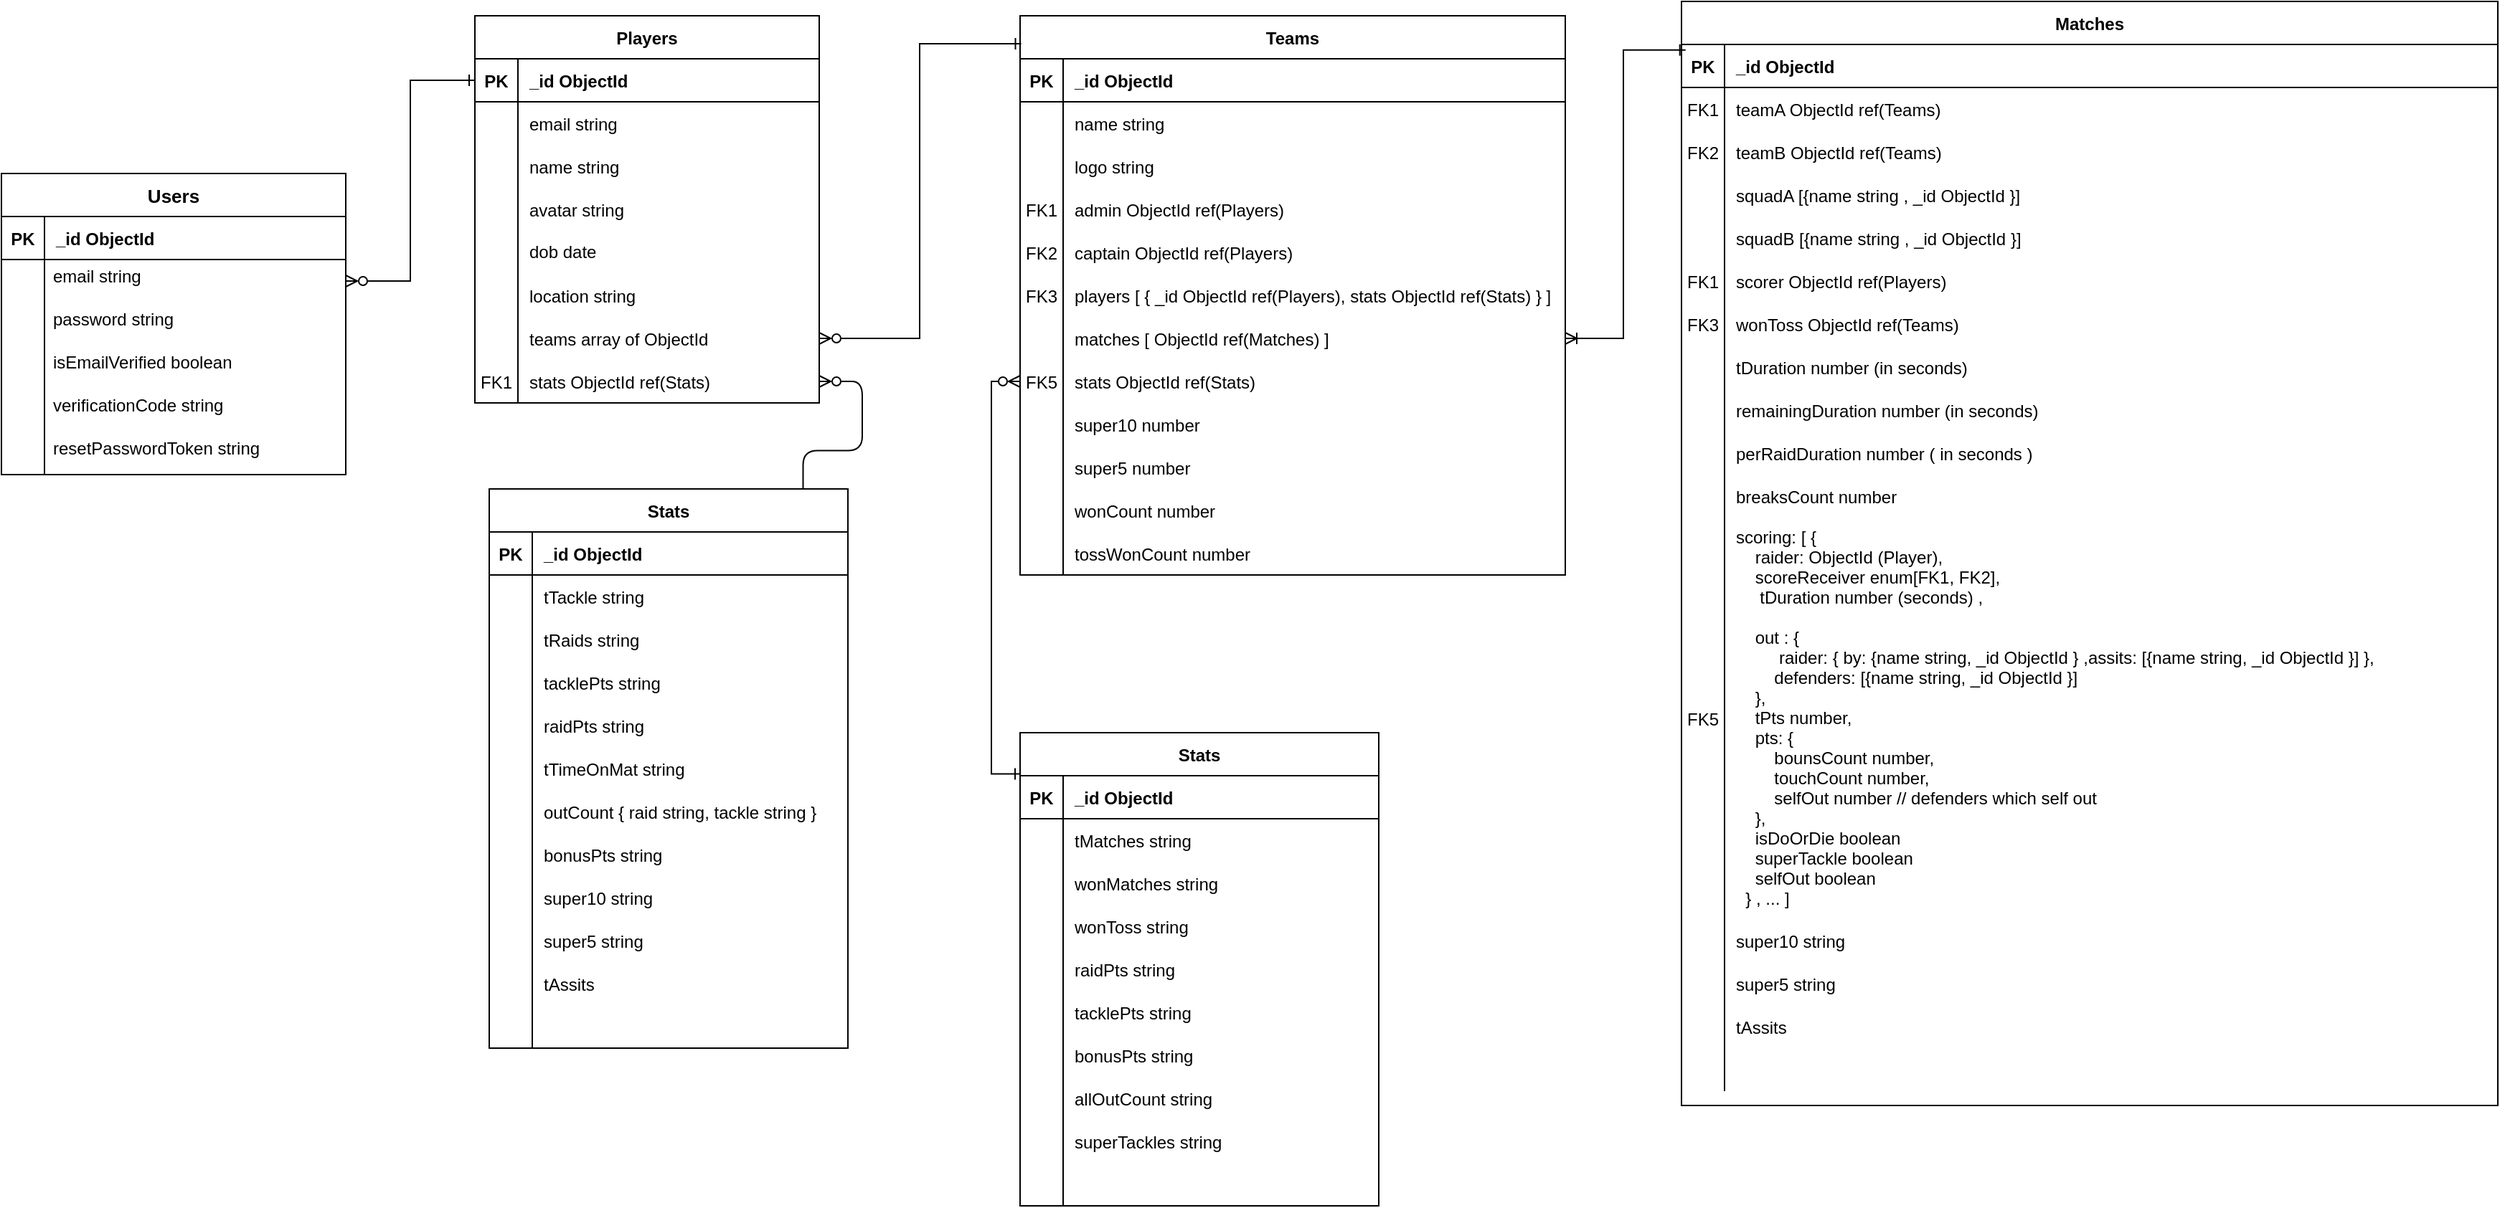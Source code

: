 <mxfile version="21.7.2" type="github">
  <diagram id="R2lEEEUBdFMjLlhIrx00" name="Page-1">
    <mxGraphModel dx="1120" dy="517" grid="1" gridSize="10" guides="1" tooltips="1" connect="1" arrows="1" fold="1" page="1" pageScale="1" pageWidth="850" pageHeight="1100" math="0" shadow="0" extFonts="Permanent Marker^https://fonts.googleapis.com/css?family=Permanent+Marker">
      <root>
        <mxCell id="0" />
        <mxCell id="1" parent="0" />
        <mxCell id="C-vyLk0tnHw3VtMMgP7b-12" value="" style="edgeStyle=entityRelationEdgeStyle;endArrow=ERone;startArrow=ERzeroToMany;endFill=0;startFill=0;exitX=1;exitY=0.5;exitDx=0;exitDy=0;entryX=0.995;entryY=0.055;entryDx=0;entryDy=0;entryPerimeter=0;" parent="1" source="OAC9fX4X6zB9evmu3BZK-107" target="C-vyLk0tnHw3VtMMgP7b-13" edge="1">
          <mxGeometry width="100" height="100" relative="1" as="geometry">
            <mxPoint x="400" y="180" as="sourcePoint" />
            <mxPoint x="460" y="205" as="targetPoint" />
          </mxGeometry>
        </mxCell>
        <mxCell id="C-vyLk0tnHw3VtMMgP7b-2" value="Players" style="shape=table;startSize=30;container=1;collapsible=1;childLayout=tableLayout;fixedRows=1;rowLines=0;fontStyle=1;align=center;resizeLast=1;" parent="1" vertex="1">
          <mxGeometry x="450" y="10" width="240" height="270" as="geometry">
            <mxRectangle x="450" y="120" width="80" height="30" as="alternateBounds" />
          </mxGeometry>
        </mxCell>
        <mxCell id="C-vyLk0tnHw3VtMMgP7b-3" value="" style="shape=partialRectangle;collapsible=0;dropTarget=0;pointerEvents=0;fillColor=none;points=[[0,0.5],[1,0.5]];portConstraint=eastwest;top=0;left=0;right=0;bottom=1;" parent="C-vyLk0tnHw3VtMMgP7b-2" vertex="1">
          <mxGeometry y="30" width="240" height="30" as="geometry" />
        </mxCell>
        <mxCell id="C-vyLk0tnHw3VtMMgP7b-4" value="PK" style="shape=partialRectangle;overflow=hidden;connectable=0;fillColor=none;top=0;left=0;bottom=0;right=0;fontStyle=1;" parent="C-vyLk0tnHw3VtMMgP7b-3" vertex="1">
          <mxGeometry width="30" height="30" as="geometry">
            <mxRectangle width="30" height="30" as="alternateBounds" />
          </mxGeometry>
        </mxCell>
        <mxCell id="C-vyLk0tnHw3VtMMgP7b-5" value="_id ObjectId" style="shape=partialRectangle;overflow=hidden;connectable=0;fillColor=none;top=0;left=0;bottom=0;right=0;align=left;spacingLeft=6;fontStyle=1;" parent="C-vyLk0tnHw3VtMMgP7b-3" vertex="1">
          <mxGeometry x="30" width="210" height="30" as="geometry">
            <mxRectangle width="210" height="30" as="alternateBounds" />
          </mxGeometry>
        </mxCell>
        <mxCell id="OAC9fX4X6zB9evmu3BZK-116" style="shape=partialRectangle;collapsible=0;dropTarget=0;pointerEvents=0;fillColor=none;points=[[0,0.5],[1,0.5]];portConstraint=eastwest;top=0;left=0;right=0;bottom=0;" parent="C-vyLk0tnHw3VtMMgP7b-2" vertex="1">
          <mxGeometry y="60" width="240" height="30" as="geometry" />
        </mxCell>
        <mxCell id="OAC9fX4X6zB9evmu3BZK-117" style="shape=partialRectangle;overflow=hidden;connectable=0;fillColor=none;top=0;left=0;bottom=0;right=0;" parent="OAC9fX4X6zB9evmu3BZK-116" vertex="1">
          <mxGeometry width="30" height="30" as="geometry">
            <mxRectangle width="30" height="30" as="alternateBounds" />
          </mxGeometry>
        </mxCell>
        <mxCell id="OAC9fX4X6zB9evmu3BZK-118" value="email string" style="shape=partialRectangle;overflow=hidden;connectable=0;fillColor=none;top=0;left=0;bottom=0;right=0;align=left;spacingLeft=6;" parent="OAC9fX4X6zB9evmu3BZK-116" vertex="1">
          <mxGeometry x="30" width="210" height="30" as="geometry">
            <mxRectangle width="210" height="30" as="alternateBounds" />
          </mxGeometry>
        </mxCell>
        <mxCell id="C-vyLk0tnHw3VtMMgP7b-6" value="" style="shape=partialRectangle;collapsible=0;dropTarget=0;pointerEvents=0;fillColor=none;points=[[0,0.5],[1,0.5]];portConstraint=eastwest;top=0;left=0;right=0;bottom=0;" parent="C-vyLk0tnHw3VtMMgP7b-2" vertex="1">
          <mxGeometry y="90" width="240" height="30" as="geometry" />
        </mxCell>
        <mxCell id="C-vyLk0tnHw3VtMMgP7b-7" value="" style="shape=partialRectangle;overflow=hidden;connectable=0;fillColor=none;top=0;left=0;bottom=0;right=0;" parent="C-vyLk0tnHw3VtMMgP7b-6" vertex="1">
          <mxGeometry width="30" height="30" as="geometry">
            <mxRectangle width="30" height="30" as="alternateBounds" />
          </mxGeometry>
        </mxCell>
        <mxCell id="C-vyLk0tnHw3VtMMgP7b-8" value="name string" style="shape=partialRectangle;overflow=hidden;connectable=0;fillColor=none;top=0;left=0;bottom=0;right=0;align=left;spacingLeft=6;" parent="C-vyLk0tnHw3VtMMgP7b-6" vertex="1">
          <mxGeometry x="30" width="210" height="30" as="geometry">
            <mxRectangle width="210" height="30" as="alternateBounds" />
          </mxGeometry>
        </mxCell>
        <mxCell id="C-vyLk0tnHw3VtMMgP7b-9" value="" style="shape=partialRectangle;collapsible=0;dropTarget=0;pointerEvents=0;fillColor=none;points=[[0,0.5],[1,0.5]];portConstraint=eastwest;top=0;left=0;right=0;bottom=0;" parent="C-vyLk0tnHw3VtMMgP7b-2" vertex="1">
          <mxGeometry y="120" width="240" height="30" as="geometry" />
        </mxCell>
        <mxCell id="C-vyLk0tnHw3VtMMgP7b-10" value="" style="shape=partialRectangle;overflow=hidden;connectable=0;fillColor=none;top=0;left=0;bottom=0;right=0;" parent="C-vyLk0tnHw3VtMMgP7b-9" vertex="1">
          <mxGeometry width="30" height="30" as="geometry">
            <mxRectangle width="30" height="30" as="alternateBounds" />
          </mxGeometry>
        </mxCell>
        <mxCell id="C-vyLk0tnHw3VtMMgP7b-11" value="avatar string" style="shape=partialRectangle;overflow=hidden;connectable=0;fillColor=none;top=0;left=0;bottom=0;right=0;align=left;spacingLeft=6;" parent="C-vyLk0tnHw3VtMMgP7b-9" vertex="1">
          <mxGeometry x="30" width="210" height="30" as="geometry">
            <mxRectangle width="210" height="30" as="alternateBounds" />
          </mxGeometry>
        </mxCell>
        <mxCell id="OAC9fX4X6zB9evmu3BZK-50" style="shape=partialRectangle;collapsible=0;dropTarget=0;pointerEvents=0;fillColor=none;points=[[0,0.5],[1,0.5]];portConstraint=eastwest;top=0;left=0;right=0;bottom=0;" parent="C-vyLk0tnHw3VtMMgP7b-2" vertex="1">
          <mxGeometry y="150" width="240" height="30" as="geometry" />
        </mxCell>
        <mxCell id="OAC9fX4X6zB9evmu3BZK-51" style="shape=partialRectangle;overflow=hidden;connectable=0;fillColor=none;top=0;left=0;bottom=0;right=0;" parent="OAC9fX4X6zB9evmu3BZK-50" vertex="1">
          <mxGeometry width="30" height="30" as="geometry">
            <mxRectangle width="30" height="30" as="alternateBounds" />
          </mxGeometry>
        </mxCell>
        <mxCell id="OAC9fX4X6zB9evmu3BZK-52" value="dob date" style="shape=partialRectangle;overflow=hidden;connectable=0;fillColor=none;top=0;left=0;bottom=0;right=0;align=left;spacingLeft=6;whiteSpace=wrap;strokeWidth=8;opacity=0;" parent="OAC9fX4X6zB9evmu3BZK-50" vertex="1">
          <mxGeometry x="30" width="210" height="30" as="geometry">
            <mxRectangle width="210" height="30" as="alternateBounds" />
          </mxGeometry>
        </mxCell>
        <mxCell id="OAC9fX4X6zB9evmu3BZK-47" style="shape=partialRectangle;collapsible=0;dropTarget=0;pointerEvents=0;fillColor=none;points=[[0,0.5],[1,0.5]];portConstraint=eastwest;top=0;left=0;right=0;bottom=0;" parent="C-vyLk0tnHw3VtMMgP7b-2" vertex="1">
          <mxGeometry y="180" width="240" height="30" as="geometry" />
        </mxCell>
        <mxCell id="OAC9fX4X6zB9evmu3BZK-48" style="shape=partialRectangle;overflow=hidden;connectable=0;fillColor=none;top=0;left=0;bottom=0;right=0;" parent="OAC9fX4X6zB9evmu3BZK-47" vertex="1">
          <mxGeometry width="30" height="30" as="geometry">
            <mxRectangle width="30" height="30" as="alternateBounds" />
          </mxGeometry>
        </mxCell>
        <mxCell id="OAC9fX4X6zB9evmu3BZK-49" value="location string" style="shape=partialRectangle;overflow=hidden;connectable=0;fillColor=none;top=0;left=0;bottom=0;right=0;align=left;spacingLeft=6;" parent="OAC9fX4X6zB9evmu3BZK-47" vertex="1">
          <mxGeometry x="30" width="210" height="30" as="geometry">
            <mxRectangle width="210" height="30" as="alternateBounds" />
          </mxGeometry>
        </mxCell>
        <mxCell id="OAC9fX4X6zB9evmu3BZK-44" style="shape=partialRectangle;collapsible=0;dropTarget=0;pointerEvents=0;fillColor=none;points=[[0,0.5],[1,0.5]];portConstraint=eastwest;top=0;left=0;right=0;bottom=0;" parent="C-vyLk0tnHw3VtMMgP7b-2" vertex="1">
          <mxGeometry y="210" width="240" height="30" as="geometry" />
        </mxCell>
        <mxCell id="OAC9fX4X6zB9evmu3BZK-45" style="shape=partialRectangle;overflow=hidden;connectable=0;fillColor=none;top=0;left=0;bottom=0;right=0;" parent="OAC9fX4X6zB9evmu3BZK-44" vertex="1">
          <mxGeometry width="30" height="30" as="geometry">
            <mxRectangle width="30" height="30" as="alternateBounds" />
          </mxGeometry>
        </mxCell>
        <mxCell id="OAC9fX4X6zB9evmu3BZK-46" value="teams array of ObjectId" style="shape=partialRectangle;overflow=hidden;connectable=0;fillColor=none;top=0;left=0;bottom=0;right=0;align=left;spacingLeft=6;" parent="OAC9fX4X6zB9evmu3BZK-44" vertex="1">
          <mxGeometry x="30" width="210" height="30" as="geometry">
            <mxRectangle width="210" height="30" as="alternateBounds" />
          </mxGeometry>
        </mxCell>
        <mxCell id="OAC9fX4X6zB9evmu3BZK-107" style="shape=partialRectangle;collapsible=0;dropTarget=0;pointerEvents=0;fillColor=none;points=[[0,0.5],[1,0.5]];portConstraint=eastwest;top=0;left=0;right=0;bottom=0;" parent="C-vyLk0tnHw3VtMMgP7b-2" vertex="1">
          <mxGeometry y="240" width="240" height="30" as="geometry" />
        </mxCell>
        <mxCell id="OAC9fX4X6zB9evmu3BZK-108" value="FK1" style="shape=partialRectangle;overflow=hidden;connectable=0;fillColor=none;top=0;left=0;bottom=0;right=0;" parent="OAC9fX4X6zB9evmu3BZK-107" vertex="1">
          <mxGeometry width="30" height="30" as="geometry">
            <mxRectangle width="30" height="30" as="alternateBounds" />
          </mxGeometry>
        </mxCell>
        <mxCell id="OAC9fX4X6zB9evmu3BZK-109" value="stats ObjectId ref(Stats)" style="shape=partialRectangle;overflow=hidden;connectable=0;fillColor=none;top=0;left=0;bottom=0;right=0;align=left;spacingLeft=6;" parent="OAC9fX4X6zB9evmu3BZK-107" vertex="1">
          <mxGeometry x="30" width="210" height="30" as="geometry">
            <mxRectangle width="210" height="30" as="alternateBounds" />
          </mxGeometry>
        </mxCell>
        <mxCell id="C-vyLk0tnHw3VtMMgP7b-13" value="Stats" style="shape=table;startSize=30;container=1;collapsible=1;childLayout=tableLayout;fixedRows=1;rowLines=0;fontStyle=1;align=center;resizeLast=1;" parent="1" vertex="1">
          <mxGeometry x="460" y="340" width="250" height="390" as="geometry" />
        </mxCell>
        <mxCell id="C-vyLk0tnHw3VtMMgP7b-14" value="" style="shape=partialRectangle;collapsible=0;dropTarget=0;pointerEvents=0;fillColor=none;points=[[0,0.5],[1,0.5]];portConstraint=eastwest;top=0;left=0;right=0;bottom=1;" parent="C-vyLk0tnHw3VtMMgP7b-13" vertex="1">
          <mxGeometry y="30" width="250" height="30" as="geometry" />
        </mxCell>
        <mxCell id="C-vyLk0tnHw3VtMMgP7b-15" value="PK" style="shape=partialRectangle;overflow=hidden;connectable=0;fillColor=none;top=0;left=0;bottom=0;right=0;fontStyle=1;" parent="C-vyLk0tnHw3VtMMgP7b-14" vertex="1">
          <mxGeometry width="30" height="30" as="geometry">
            <mxRectangle width="30" height="30" as="alternateBounds" />
          </mxGeometry>
        </mxCell>
        <mxCell id="C-vyLk0tnHw3VtMMgP7b-16" value="_id ObjectId" style="shape=partialRectangle;overflow=hidden;connectable=0;fillColor=none;top=0;left=0;bottom=0;right=0;align=left;spacingLeft=6;fontStyle=1;" parent="C-vyLk0tnHw3VtMMgP7b-14" vertex="1">
          <mxGeometry x="30" width="220" height="30" as="geometry">
            <mxRectangle width="220" height="30" as="alternateBounds" />
          </mxGeometry>
        </mxCell>
        <mxCell id="C-vyLk0tnHw3VtMMgP7b-17" value="" style="shape=partialRectangle;collapsible=0;dropTarget=0;pointerEvents=0;fillColor=none;points=[[0,0.5],[1,0.5]];portConstraint=eastwest;top=0;left=0;right=0;bottom=0;" parent="C-vyLk0tnHw3VtMMgP7b-13" vertex="1">
          <mxGeometry y="60" width="250" height="30" as="geometry" />
        </mxCell>
        <mxCell id="C-vyLk0tnHw3VtMMgP7b-18" value="" style="shape=partialRectangle;overflow=hidden;connectable=0;fillColor=none;top=0;left=0;bottom=0;right=0;" parent="C-vyLk0tnHw3VtMMgP7b-17" vertex="1">
          <mxGeometry width="30" height="30" as="geometry">
            <mxRectangle width="30" height="30" as="alternateBounds" />
          </mxGeometry>
        </mxCell>
        <mxCell id="C-vyLk0tnHw3VtMMgP7b-19" value="tTackle string" style="shape=partialRectangle;overflow=hidden;connectable=0;fillColor=none;top=0;left=0;bottom=0;right=0;align=left;spacingLeft=6;" parent="C-vyLk0tnHw3VtMMgP7b-17" vertex="1">
          <mxGeometry x="30" width="220" height="30" as="geometry">
            <mxRectangle width="220" height="30" as="alternateBounds" />
          </mxGeometry>
        </mxCell>
        <mxCell id="C-vyLk0tnHw3VtMMgP7b-20" value="" style="shape=partialRectangle;collapsible=0;dropTarget=0;pointerEvents=0;fillColor=none;points=[[0,0.5],[1,0.5]];portConstraint=eastwest;top=0;left=0;right=0;bottom=0;" parent="C-vyLk0tnHw3VtMMgP7b-13" vertex="1">
          <mxGeometry y="90" width="250" height="30" as="geometry" />
        </mxCell>
        <mxCell id="C-vyLk0tnHw3VtMMgP7b-21" value="" style="shape=partialRectangle;overflow=hidden;connectable=0;fillColor=none;top=0;left=0;bottom=0;right=0;" parent="C-vyLk0tnHw3VtMMgP7b-20" vertex="1">
          <mxGeometry width="30" height="30" as="geometry">
            <mxRectangle width="30" height="30" as="alternateBounds" />
          </mxGeometry>
        </mxCell>
        <mxCell id="C-vyLk0tnHw3VtMMgP7b-22" value="tRaids string" style="shape=partialRectangle;overflow=hidden;connectable=0;fillColor=none;top=0;left=0;bottom=0;right=0;align=left;spacingLeft=6;" parent="C-vyLk0tnHw3VtMMgP7b-20" vertex="1">
          <mxGeometry x="30" width="220" height="30" as="geometry">
            <mxRectangle width="220" height="30" as="alternateBounds" />
          </mxGeometry>
        </mxCell>
        <mxCell id="OAC9fX4X6zB9evmu3BZK-86" style="shape=partialRectangle;collapsible=0;dropTarget=0;pointerEvents=0;fillColor=none;points=[[0,0.5],[1,0.5]];portConstraint=eastwest;top=0;left=0;right=0;bottom=0;" parent="C-vyLk0tnHw3VtMMgP7b-13" vertex="1">
          <mxGeometry y="120" width="250" height="30" as="geometry" />
        </mxCell>
        <mxCell id="OAC9fX4X6zB9evmu3BZK-87" style="shape=partialRectangle;overflow=hidden;connectable=0;fillColor=none;top=0;left=0;bottom=0;right=0;" parent="OAC9fX4X6zB9evmu3BZK-86" vertex="1">
          <mxGeometry width="30" height="30" as="geometry">
            <mxRectangle width="30" height="30" as="alternateBounds" />
          </mxGeometry>
        </mxCell>
        <mxCell id="OAC9fX4X6zB9evmu3BZK-88" value="tacklePts string" style="shape=partialRectangle;overflow=hidden;connectable=0;fillColor=none;top=0;left=0;bottom=0;right=0;align=left;spacingLeft=6;" parent="OAC9fX4X6zB9evmu3BZK-86" vertex="1">
          <mxGeometry x="30" width="220" height="30" as="geometry">
            <mxRectangle width="220" height="30" as="alternateBounds" />
          </mxGeometry>
        </mxCell>
        <mxCell id="OAC9fX4X6zB9evmu3BZK-104" style="shape=partialRectangle;collapsible=0;dropTarget=0;pointerEvents=0;fillColor=none;points=[[0,0.5],[1,0.5]];portConstraint=eastwest;top=0;left=0;right=0;bottom=0;" parent="C-vyLk0tnHw3VtMMgP7b-13" vertex="1">
          <mxGeometry y="150" width="250" height="30" as="geometry" />
        </mxCell>
        <mxCell id="OAC9fX4X6zB9evmu3BZK-105" style="shape=partialRectangle;overflow=hidden;connectable=0;fillColor=none;top=0;left=0;bottom=0;right=0;" parent="OAC9fX4X6zB9evmu3BZK-104" vertex="1">
          <mxGeometry width="30" height="30" as="geometry">
            <mxRectangle width="30" height="30" as="alternateBounds" />
          </mxGeometry>
        </mxCell>
        <mxCell id="OAC9fX4X6zB9evmu3BZK-106" value="raidPts string" style="shape=partialRectangle;overflow=hidden;connectable=0;fillColor=none;top=0;left=0;bottom=0;right=0;align=left;spacingLeft=6;" parent="OAC9fX4X6zB9evmu3BZK-104" vertex="1">
          <mxGeometry x="30" width="220" height="30" as="geometry">
            <mxRectangle width="220" height="30" as="alternateBounds" />
          </mxGeometry>
        </mxCell>
        <mxCell id="OAC9fX4X6zB9evmu3BZK-83" style="shape=partialRectangle;collapsible=0;dropTarget=0;pointerEvents=0;fillColor=none;points=[[0,0.5],[1,0.5]];portConstraint=eastwest;top=0;left=0;right=0;bottom=0;" parent="C-vyLk0tnHw3VtMMgP7b-13" vertex="1">
          <mxGeometry y="180" width="250" height="30" as="geometry" />
        </mxCell>
        <mxCell id="OAC9fX4X6zB9evmu3BZK-84" style="shape=partialRectangle;overflow=hidden;connectable=0;fillColor=none;top=0;left=0;bottom=0;right=0;" parent="OAC9fX4X6zB9evmu3BZK-83" vertex="1">
          <mxGeometry width="30" height="30" as="geometry">
            <mxRectangle width="30" height="30" as="alternateBounds" />
          </mxGeometry>
        </mxCell>
        <mxCell id="OAC9fX4X6zB9evmu3BZK-85" value="tTimeOnMat string" style="shape=partialRectangle;overflow=hidden;connectable=0;fillColor=none;top=0;left=0;bottom=0;right=0;align=left;spacingLeft=6;" parent="OAC9fX4X6zB9evmu3BZK-83" vertex="1">
          <mxGeometry x="30" width="220" height="30" as="geometry">
            <mxRectangle width="220" height="30" as="alternateBounds" />
          </mxGeometry>
        </mxCell>
        <mxCell id="OAC9fX4X6zB9evmu3BZK-80" style="shape=partialRectangle;collapsible=0;dropTarget=0;pointerEvents=0;fillColor=none;points=[[0,0.5],[1,0.5]];portConstraint=eastwest;top=0;left=0;right=0;bottom=0;" parent="C-vyLk0tnHw3VtMMgP7b-13" vertex="1">
          <mxGeometry y="210" width="250" height="30" as="geometry" />
        </mxCell>
        <mxCell id="OAC9fX4X6zB9evmu3BZK-81" style="shape=partialRectangle;overflow=hidden;connectable=0;fillColor=none;top=0;left=0;bottom=0;right=0;" parent="OAC9fX4X6zB9evmu3BZK-80" vertex="1">
          <mxGeometry width="30" height="30" as="geometry">
            <mxRectangle width="30" height="30" as="alternateBounds" />
          </mxGeometry>
        </mxCell>
        <mxCell id="OAC9fX4X6zB9evmu3BZK-82" value="outCount { raid string, tackle string }" style="shape=partialRectangle;overflow=hidden;connectable=0;fillColor=none;top=0;left=0;bottom=0;right=0;align=left;spacingLeft=6;" parent="OAC9fX4X6zB9evmu3BZK-80" vertex="1">
          <mxGeometry x="30" width="220" height="30" as="geometry">
            <mxRectangle width="220" height="30" as="alternateBounds" />
          </mxGeometry>
        </mxCell>
        <mxCell id="OAC9fX4X6zB9evmu3BZK-74" style="shape=partialRectangle;collapsible=0;dropTarget=0;pointerEvents=0;fillColor=none;points=[[0,0.5],[1,0.5]];portConstraint=eastwest;top=0;left=0;right=0;bottom=0;" parent="C-vyLk0tnHw3VtMMgP7b-13" vertex="1">
          <mxGeometry y="240" width="250" height="30" as="geometry" />
        </mxCell>
        <mxCell id="OAC9fX4X6zB9evmu3BZK-75" style="shape=partialRectangle;overflow=hidden;connectable=0;fillColor=none;top=0;left=0;bottom=0;right=0;" parent="OAC9fX4X6zB9evmu3BZK-74" vertex="1">
          <mxGeometry width="30" height="30" as="geometry">
            <mxRectangle width="30" height="30" as="alternateBounds" />
          </mxGeometry>
        </mxCell>
        <mxCell id="OAC9fX4X6zB9evmu3BZK-76" value="bonusPts string" style="shape=partialRectangle;overflow=hidden;connectable=0;fillColor=none;top=0;left=0;bottom=0;right=0;align=left;spacingLeft=6;" parent="OAC9fX4X6zB9evmu3BZK-74" vertex="1">
          <mxGeometry x="30" width="220" height="30" as="geometry">
            <mxRectangle width="220" height="30" as="alternateBounds" />
          </mxGeometry>
        </mxCell>
        <mxCell id="OAC9fX4X6zB9evmu3BZK-89" style="shape=partialRectangle;collapsible=0;dropTarget=0;pointerEvents=0;fillColor=none;points=[[0,0.5],[1,0.5]];portConstraint=eastwest;top=0;left=0;right=0;bottom=0;" parent="C-vyLk0tnHw3VtMMgP7b-13" vertex="1">
          <mxGeometry y="270" width="250" height="30" as="geometry" />
        </mxCell>
        <mxCell id="OAC9fX4X6zB9evmu3BZK-90" style="shape=partialRectangle;overflow=hidden;connectable=0;fillColor=none;top=0;left=0;bottom=0;right=0;" parent="OAC9fX4X6zB9evmu3BZK-89" vertex="1">
          <mxGeometry width="30" height="30" as="geometry">
            <mxRectangle width="30" height="30" as="alternateBounds" />
          </mxGeometry>
        </mxCell>
        <mxCell id="OAC9fX4X6zB9evmu3BZK-91" value="super10 string" style="shape=partialRectangle;overflow=hidden;connectable=0;fillColor=none;top=0;left=0;bottom=0;right=0;align=left;spacingLeft=6;" parent="OAC9fX4X6zB9evmu3BZK-89" vertex="1">
          <mxGeometry x="30" width="220" height="30" as="geometry">
            <mxRectangle width="220" height="30" as="alternateBounds" />
          </mxGeometry>
        </mxCell>
        <mxCell id="OAC9fX4X6zB9evmu3BZK-95" style="shape=partialRectangle;collapsible=0;dropTarget=0;pointerEvents=0;fillColor=none;points=[[0,0.5],[1,0.5]];portConstraint=eastwest;top=0;left=0;right=0;bottom=0;" parent="C-vyLk0tnHw3VtMMgP7b-13" vertex="1">
          <mxGeometry y="300" width="250" height="30" as="geometry" />
        </mxCell>
        <mxCell id="OAC9fX4X6zB9evmu3BZK-96" style="shape=partialRectangle;overflow=hidden;connectable=0;fillColor=none;top=0;left=0;bottom=0;right=0;" parent="OAC9fX4X6zB9evmu3BZK-95" vertex="1">
          <mxGeometry width="30" height="30" as="geometry">
            <mxRectangle width="30" height="30" as="alternateBounds" />
          </mxGeometry>
        </mxCell>
        <mxCell id="OAC9fX4X6zB9evmu3BZK-97" value="super5 string" style="shape=partialRectangle;overflow=hidden;connectable=0;fillColor=none;top=0;left=0;bottom=0;right=0;align=left;spacingLeft=6;" parent="OAC9fX4X6zB9evmu3BZK-95" vertex="1">
          <mxGeometry x="30" width="220" height="30" as="geometry">
            <mxRectangle width="220" height="30" as="alternateBounds" />
          </mxGeometry>
        </mxCell>
        <mxCell id="OAC9fX4X6zB9evmu3BZK-98" style="shape=partialRectangle;collapsible=0;dropTarget=0;pointerEvents=0;fillColor=none;points=[[0,0.5],[1,0.5]];portConstraint=eastwest;top=0;left=0;right=0;bottom=0;" parent="C-vyLk0tnHw3VtMMgP7b-13" vertex="1">
          <mxGeometry y="330" width="250" height="30" as="geometry" />
        </mxCell>
        <mxCell id="OAC9fX4X6zB9evmu3BZK-99" style="shape=partialRectangle;overflow=hidden;connectable=0;fillColor=none;top=0;left=0;bottom=0;right=0;" parent="OAC9fX4X6zB9evmu3BZK-98" vertex="1">
          <mxGeometry width="30" height="30" as="geometry">
            <mxRectangle width="30" height="30" as="alternateBounds" />
          </mxGeometry>
        </mxCell>
        <mxCell id="OAC9fX4X6zB9evmu3BZK-100" value="tAssits" style="shape=partialRectangle;overflow=hidden;connectable=0;fillColor=none;top=0;left=0;bottom=0;right=0;align=left;spacingLeft=6;" parent="OAC9fX4X6zB9evmu3BZK-98" vertex="1">
          <mxGeometry x="30" width="220" height="30" as="geometry">
            <mxRectangle width="220" height="30" as="alternateBounds" />
          </mxGeometry>
        </mxCell>
        <mxCell id="OAC9fX4X6zB9evmu3BZK-101" style="shape=partialRectangle;collapsible=0;dropTarget=0;pointerEvents=0;fillColor=none;points=[[0,0.5],[1,0.5]];portConstraint=eastwest;top=0;left=0;right=0;bottom=0;" parent="C-vyLk0tnHw3VtMMgP7b-13" vertex="1">
          <mxGeometry y="360" width="250" height="30" as="geometry" />
        </mxCell>
        <mxCell id="OAC9fX4X6zB9evmu3BZK-102" style="shape=partialRectangle;overflow=hidden;connectable=0;fillColor=none;top=0;left=0;bottom=0;right=0;" parent="OAC9fX4X6zB9evmu3BZK-101" vertex="1">
          <mxGeometry width="30" height="30" as="geometry">
            <mxRectangle width="30" height="30" as="alternateBounds" />
          </mxGeometry>
        </mxCell>
        <mxCell id="OAC9fX4X6zB9evmu3BZK-103" style="shape=partialRectangle;overflow=hidden;connectable=0;fillColor=none;top=0;left=0;bottom=0;right=0;align=left;spacingLeft=6;" parent="OAC9fX4X6zB9evmu3BZK-101" vertex="1">
          <mxGeometry x="30" width="220" height="30" as="geometry">
            <mxRectangle width="220" height="30" as="alternateBounds" />
          </mxGeometry>
        </mxCell>
        <mxCell id="C-vyLk0tnHw3VtMMgP7b-23" value="Users" style="shape=table;startSize=30;container=1;collapsible=1;childLayout=tableLayout;fixedRows=1;rowLines=0;fontStyle=1;align=center;resizeLast=1;strokeWidth=1;rounded=0;shadow=0;fontSize=13;" parent="1" vertex="1">
          <mxGeometry x="120" y="120" width="240" height="210" as="geometry" />
        </mxCell>
        <mxCell id="C-vyLk0tnHw3VtMMgP7b-24" value="" style="shape=partialRectangle;collapsible=0;dropTarget=0;pointerEvents=0;fillColor=none;points=[[0,0.5],[1,0.5]];portConstraint=eastwest;top=0;left=0;right=0;bottom=1;" parent="C-vyLk0tnHw3VtMMgP7b-23" vertex="1">
          <mxGeometry y="30" width="240" height="30" as="geometry" />
        </mxCell>
        <mxCell id="C-vyLk0tnHw3VtMMgP7b-25" value="PK" style="shape=partialRectangle;overflow=hidden;connectable=0;fillColor=none;top=0;left=0;bottom=0;right=0;fontStyle=1;" parent="C-vyLk0tnHw3VtMMgP7b-24" vertex="1">
          <mxGeometry width="30" height="30" as="geometry">
            <mxRectangle width="30" height="30" as="alternateBounds" />
          </mxGeometry>
        </mxCell>
        <mxCell id="C-vyLk0tnHw3VtMMgP7b-26" value="_id ObjectId" style="shape=partialRectangle;overflow=hidden;connectable=0;fillColor=none;top=0;left=0;bottom=0;right=0;align=left;spacingLeft=6;fontStyle=1;" parent="C-vyLk0tnHw3VtMMgP7b-24" vertex="1">
          <mxGeometry x="30" width="210" height="30" as="geometry">
            <mxRectangle width="210" height="30" as="alternateBounds" />
          </mxGeometry>
        </mxCell>
        <mxCell id="C-vyLk0tnHw3VtMMgP7b-27" value="" style="shape=partialRectangle;collapsible=0;dropTarget=0;pointerEvents=0;fillColor=none;points=[[0,0.5],[1,0.5]];portConstraint=eastwest;top=0;left=0;right=0;bottom=0;" parent="C-vyLk0tnHw3VtMMgP7b-23" vertex="1">
          <mxGeometry y="60" width="240" height="30" as="geometry" />
        </mxCell>
        <mxCell id="C-vyLk0tnHw3VtMMgP7b-28" value="" style="shape=partialRectangle;overflow=hidden;connectable=0;fillColor=none;top=0;left=0;bottom=0;right=0;" parent="C-vyLk0tnHw3VtMMgP7b-27" vertex="1">
          <mxGeometry width="30" height="30" as="geometry">
            <mxRectangle width="30" height="30" as="alternateBounds" />
          </mxGeometry>
        </mxCell>
        <mxCell id="C-vyLk0tnHw3VtMMgP7b-29" value="email string&#xa;" style="shape=partialRectangle;overflow=hidden;connectable=0;fillColor=none;top=0;left=0;bottom=0;right=0;align=left;spacingLeft=6;verticalAlign=top;spacingTop=0;spacing=0;spacingBottom=0;strokeWidth=4;shadow=1;" parent="C-vyLk0tnHw3VtMMgP7b-27" vertex="1">
          <mxGeometry x="30" width="210" height="30" as="geometry">
            <mxRectangle width="210" height="30" as="alternateBounds" />
          </mxGeometry>
        </mxCell>
        <mxCell id="OAC9fX4X6zB9evmu3BZK-65" style="shape=partialRectangle;collapsible=0;dropTarget=0;pointerEvents=0;fillColor=none;points=[[0,0.5],[1,0.5]];portConstraint=eastwest;top=0;left=0;right=0;bottom=0;" parent="C-vyLk0tnHw3VtMMgP7b-23" vertex="1">
          <mxGeometry y="90" width="240" height="30" as="geometry" />
        </mxCell>
        <mxCell id="OAC9fX4X6zB9evmu3BZK-66" style="shape=partialRectangle;overflow=hidden;connectable=0;fillColor=none;top=0;left=0;bottom=0;right=0;" parent="OAC9fX4X6zB9evmu3BZK-65" vertex="1">
          <mxGeometry width="30" height="30" as="geometry">
            <mxRectangle width="30" height="30" as="alternateBounds" />
          </mxGeometry>
        </mxCell>
        <mxCell id="OAC9fX4X6zB9evmu3BZK-67" value="password string&#xa;" style="shape=partialRectangle;overflow=hidden;connectable=0;fillColor=none;top=0;left=0;bottom=0;right=0;align=left;spacingLeft=6;verticalAlign=top;spacingTop=0;spacing=0;spacingBottom=0;strokeWidth=4;shadow=1;" parent="OAC9fX4X6zB9evmu3BZK-65" vertex="1">
          <mxGeometry x="30" width="210" height="30" as="geometry">
            <mxRectangle width="210" height="30" as="alternateBounds" />
          </mxGeometry>
        </mxCell>
        <mxCell id="OAC9fX4X6zB9evmu3BZK-62" style="shape=partialRectangle;collapsible=0;dropTarget=0;pointerEvents=0;fillColor=none;points=[[0,0.5],[1,0.5]];portConstraint=eastwest;top=0;left=0;right=0;bottom=0;" parent="C-vyLk0tnHw3VtMMgP7b-23" vertex="1">
          <mxGeometry y="120" width="240" height="30" as="geometry" />
        </mxCell>
        <mxCell id="OAC9fX4X6zB9evmu3BZK-63" style="shape=partialRectangle;overflow=hidden;connectable=0;fillColor=none;top=0;left=0;bottom=0;right=0;" parent="OAC9fX4X6zB9evmu3BZK-62" vertex="1">
          <mxGeometry width="30" height="30" as="geometry">
            <mxRectangle width="30" height="30" as="alternateBounds" />
          </mxGeometry>
        </mxCell>
        <mxCell id="OAC9fX4X6zB9evmu3BZK-64" value="isEmailVerified boolean&#xa;" style="shape=partialRectangle;overflow=hidden;connectable=0;fillColor=none;top=0;left=0;bottom=0;right=0;align=left;spacingLeft=6;verticalAlign=top;spacingTop=0;spacing=0;spacingBottom=0;strokeWidth=4;shadow=1;" parent="OAC9fX4X6zB9evmu3BZK-62" vertex="1">
          <mxGeometry x="30" width="210" height="30" as="geometry">
            <mxRectangle width="210" height="30" as="alternateBounds" />
          </mxGeometry>
        </mxCell>
        <mxCell id="OAC9fX4X6zB9evmu3BZK-59" style="shape=partialRectangle;collapsible=0;dropTarget=0;pointerEvents=0;fillColor=none;points=[[0,0.5],[1,0.5]];portConstraint=eastwest;top=0;left=0;right=0;bottom=0;" parent="C-vyLk0tnHw3VtMMgP7b-23" vertex="1">
          <mxGeometry y="150" width="240" height="30" as="geometry" />
        </mxCell>
        <mxCell id="OAC9fX4X6zB9evmu3BZK-60" style="shape=partialRectangle;overflow=hidden;connectable=0;fillColor=none;top=0;left=0;bottom=0;right=0;" parent="OAC9fX4X6zB9evmu3BZK-59" vertex="1">
          <mxGeometry width="30" height="30" as="geometry">
            <mxRectangle width="30" height="30" as="alternateBounds" />
          </mxGeometry>
        </mxCell>
        <mxCell id="OAC9fX4X6zB9evmu3BZK-61" value="verificationCode string&#xa;" style="shape=partialRectangle;overflow=hidden;connectable=0;fillColor=none;top=0;left=0;bottom=0;right=0;align=left;spacingLeft=6;verticalAlign=top;spacingTop=0;spacing=0;spacingBottom=0;strokeWidth=4;shadow=1;" parent="OAC9fX4X6zB9evmu3BZK-59" vertex="1">
          <mxGeometry x="30" width="210" height="30" as="geometry">
            <mxRectangle width="210" height="30" as="alternateBounds" />
          </mxGeometry>
        </mxCell>
        <mxCell id="OAC9fX4X6zB9evmu3BZK-71" style="shape=partialRectangle;collapsible=0;dropTarget=0;pointerEvents=0;fillColor=none;points=[[0,0.5],[1,0.5]];portConstraint=eastwest;top=0;left=0;right=0;bottom=0;" parent="C-vyLk0tnHw3VtMMgP7b-23" vertex="1">
          <mxGeometry y="180" width="240" height="30" as="geometry" />
        </mxCell>
        <mxCell id="OAC9fX4X6zB9evmu3BZK-72" style="shape=partialRectangle;overflow=hidden;connectable=0;fillColor=none;top=0;left=0;bottom=0;right=0;" parent="OAC9fX4X6zB9evmu3BZK-71" vertex="1">
          <mxGeometry width="30" height="30" as="geometry">
            <mxRectangle width="30" height="30" as="alternateBounds" />
          </mxGeometry>
        </mxCell>
        <mxCell id="OAC9fX4X6zB9evmu3BZK-73" value="resetPasswordToken string&#xa;" style="shape=partialRectangle;overflow=hidden;connectable=0;fillColor=none;top=0;left=0;bottom=0;right=0;align=left;spacingLeft=6;verticalAlign=top;spacingTop=0;spacing=0;spacingBottom=0;strokeWidth=4;shadow=1;" parent="OAC9fX4X6zB9evmu3BZK-71" vertex="1">
          <mxGeometry x="30" width="210" height="30" as="geometry">
            <mxRectangle width="210" height="30" as="alternateBounds" />
          </mxGeometry>
        </mxCell>
        <mxCell id="OAC9fX4X6zB9evmu3BZK-58" style="edgeStyle=orthogonalEdgeStyle;rounded=0;orthogonalLoop=1;jettySize=auto;html=1;entryX=0;entryY=0.5;entryDx=0;entryDy=0;startArrow=ERzeroToMany;startFill=0;endArrow=ERone;endFill=0;" parent="1" source="C-vyLk0tnHw3VtMMgP7b-27" target="C-vyLk0tnHw3VtMMgP7b-3" edge="1">
          <mxGeometry relative="1" as="geometry" />
        </mxCell>
        <mxCell id="OAC9fX4X6zB9evmu3BZK-119" value="Teams" style="shape=table;startSize=30;container=1;collapsible=1;childLayout=tableLayout;fixedRows=1;rowLines=0;fontStyle=1;align=center;resizeLast=1;" parent="1" vertex="1">
          <mxGeometry x="830" y="10" width="380" height="390" as="geometry" />
        </mxCell>
        <mxCell id="OAC9fX4X6zB9evmu3BZK-120" value="" style="shape=partialRectangle;collapsible=0;dropTarget=0;pointerEvents=0;fillColor=none;points=[[0,0.5],[1,0.5]];portConstraint=eastwest;top=0;left=0;right=0;bottom=1;" parent="OAC9fX4X6zB9evmu3BZK-119" vertex="1">
          <mxGeometry y="30" width="380" height="30" as="geometry" />
        </mxCell>
        <mxCell id="OAC9fX4X6zB9evmu3BZK-121" value="PK" style="shape=partialRectangle;overflow=hidden;connectable=0;fillColor=none;top=0;left=0;bottom=0;right=0;fontStyle=1;" parent="OAC9fX4X6zB9evmu3BZK-120" vertex="1">
          <mxGeometry width="30" height="30" as="geometry">
            <mxRectangle width="30" height="30" as="alternateBounds" />
          </mxGeometry>
        </mxCell>
        <mxCell id="OAC9fX4X6zB9evmu3BZK-122" value="_id ObjectId" style="shape=partialRectangle;overflow=hidden;connectable=0;fillColor=none;top=0;left=0;bottom=0;right=0;align=left;spacingLeft=6;fontStyle=1;" parent="OAC9fX4X6zB9evmu3BZK-120" vertex="1">
          <mxGeometry x="30" width="350" height="30" as="geometry">
            <mxRectangle width="350" height="30" as="alternateBounds" />
          </mxGeometry>
        </mxCell>
        <mxCell id="OAC9fX4X6zB9evmu3BZK-123" value="" style="shape=partialRectangle;collapsible=0;dropTarget=0;pointerEvents=0;fillColor=none;points=[[0,0.5],[1,0.5]];portConstraint=eastwest;top=0;left=0;right=0;bottom=0;" parent="OAC9fX4X6zB9evmu3BZK-119" vertex="1">
          <mxGeometry y="60" width="380" height="30" as="geometry" />
        </mxCell>
        <mxCell id="OAC9fX4X6zB9evmu3BZK-124" value="" style="shape=partialRectangle;overflow=hidden;connectable=0;fillColor=none;top=0;left=0;bottom=0;right=0;" parent="OAC9fX4X6zB9evmu3BZK-123" vertex="1">
          <mxGeometry width="30" height="30" as="geometry">
            <mxRectangle width="30" height="30" as="alternateBounds" />
          </mxGeometry>
        </mxCell>
        <mxCell id="OAC9fX4X6zB9evmu3BZK-125" value="name string" style="shape=partialRectangle;overflow=hidden;connectable=0;fillColor=none;top=0;left=0;bottom=0;right=0;align=left;spacingLeft=6;" parent="OAC9fX4X6zB9evmu3BZK-123" vertex="1">
          <mxGeometry x="30" width="350" height="30" as="geometry">
            <mxRectangle width="350" height="30" as="alternateBounds" />
          </mxGeometry>
        </mxCell>
        <mxCell id="OAC9fX4X6zB9evmu3BZK-126" value="" style="shape=partialRectangle;collapsible=0;dropTarget=0;pointerEvents=0;fillColor=none;points=[[0,0.5],[1,0.5]];portConstraint=eastwest;top=0;left=0;right=0;bottom=0;" parent="OAC9fX4X6zB9evmu3BZK-119" vertex="1">
          <mxGeometry y="90" width="380" height="30" as="geometry" />
        </mxCell>
        <mxCell id="OAC9fX4X6zB9evmu3BZK-127" value="" style="shape=partialRectangle;overflow=hidden;connectable=0;fillColor=none;top=0;left=0;bottom=0;right=0;" parent="OAC9fX4X6zB9evmu3BZK-126" vertex="1">
          <mxGeometry width="30" height="30" as="geometry">
            <mxRectangle width="30" height="30" as="alternateBounds" />
          </mxGeometry>
        </mxCell>
        <mxCell id="OAC9fX4X6zB9evmu3BZK-128" value="logo string" style="shape=partialRectangle;overflow=hidden;connectable=0;fillColor=none;top=0;left=0;bottom=0;right=0;align=left;spacingLeft=6;" parent="OAC9fX4X6zB9evmu3BZK-126" vertex="1">
          <mxGeometry x="30" width="350" height="30" as="geometry">
            <mxRectangle width="350" height="30" as="alternateBounds" />
          </mxGeometry>
        </mxCell>
        <mxCell id="OAC9fX4X6zB9evmu3BZK-129" style="shape=partialRectangle;collapsible=0;dropTarget=0;pointerEvents=0;fillColor=none;points=[[0,0.5],[1,0.5]];portConstraint=eastwest;top=0;left=0;right=0;bottom=0;" parent="OAC9fX4X6zB9evmu3BZK-119" vertex="1">
          <mxGeometry y="120" width="380" height="30" as="geometry" />
        </mxCell>
        <mxCell id="OAC9fX4X6zB9evmu3BZK-130" value="FK1" style="shape=partialRectangle;overflow=hidden;connectable=0;fillColor=none;top=0;left=0;bottom=0;right=0;" parent="OAC9fX4X6zB9evmu3BZK-129" vertex="1">
          <mxGeometry width="30" height="30" as="geometry">
            <mxRectangle width="30" height="30" as="alternateBounds" />
          </mxGeometry>
        </mxCell>
        <mxCell id="OAC9fX4X6zB9evmu3BZK-131" value="admin ObjectId ref(Players)" style="shape=partialRectangle;overflow=hidden;connectable=0;fillColor=none;top=0;left=0;bottom=0;right=0;align=left;spacingLeft=6;" parent="OAC9fX4X6zB9evmu3BZK-129" vertex="1">
          <mxGeometry x="30" width="350" height="30" as="geometry">
            <mxRectangle width="350" height="30" as="alternateBounds" />
          </mxGeometry>
        </mxCell>
        <mxCell id="OAC9fX4X6zB9evmu3BZK-132" style="shape=partialRectangle;collapsible=0;dropTarget=0;pointerEvents=0;fillColor=none;points=[[0,0.5],[1,0.5]];portConstraint=eastwest;top=0;left=0;right=0;bottom=0;" parent="OAC9fX4X6zB9evmu3BZK-119" vertex="1">
          <mxGeometry y="150" width="380" height="30" as="geometry" />
        </mxCell>
        <mxCell id="OAC9fX4X6zB9evmu3BZK-133" value="FK2" style="shape=partialRectangle;overflow=hidden;connectable=0;fillColor=none;top=0;left=0;bottom=0;right=0;" parent="OAC9fX4X6zB9evmu3BZK-132" vertex="1">
          <mxGeometry width="30" height="30" as="geometry">
            <mxRectangle width="30" height="30" as="alternateBounds" />
          </mxGeometry>
        </mxCell>
        <mxCell id="OAC9fX4X6zB9evmu3BZK-134" value="captain ObjectId ref(Players)" style="shape=partialRectangle;overflow=hidden;connectable=0;fillColor=none;top=0;left=0;bottom=0;right=0;align=left;spacingLeft=6;" parent="OAC9fX4X6zB9evmu3BZK-132" vertex="1">
          <mxGeometry x="30" width="350" height="30" as="geometry">
            <mxRectangle width="350" height="30" as="alternateBounds" />
          </mxGeometry>
        </mxCell>
        <mxCell id="OAC9fX4X6zB9evmu3BZK-135" style="shape=partialRectangle;collapsible=0;dropTarget=0;pointerEvents=0;fillColor=none;points=[[0,0.5],[1,0.5]];portConstraint=eastwest;top=0;left=0;right=0;bottom=0;" parent="OAC9fX4X6zB9evmu3BZK-119" vertex="1">
          <mxGeometry y="180" width="380" height="30" as="geometry" />
        </mxCell>
        <mxCell id="OAC9fX4X6zB9evmu3BZK-136" value="FK3" style="shape=partialRectangle;overflow=hidden;connectable=0;fillColor=none;top=0;left=0;bottom=0;right=0;" parent="OAC9fX4X6zB9evmu3BZK-135" vertex="1">
          <mxGeometry width="30" height="30" as="geometry">
            <mxRectangle width="30" height="30" as="alternateBounds" />
          </mxGeometry>
        </mxCell>
        <mxCell id="OAC9fX4X6zB9evmu3BZK-137" value="players [ { _id ObjectId ref(Players), stats ObjectId ref(Stats) } ]" style="shape=partialRectangle;overflow=hidden;connectable=0;fillColor=none;top=0;left=0;bottom=0;right=0;align=left;spacingLeft=6;" parent="OAC9fX4X6zB9evmu3BZK-135" vertex="1">
          <mxGeometry x="30" width="350" height="30" as="geometry">
            <mxRectangle width="350" height="30" as="alternateBounds" />
          </mxGeometry>
        </mxCell>
        <mxCell id="OAC9fX4X6zB9evmu3BZK-138" style="shape=partialRectangle;collapsible=0;dropTarget=0;pointerEvents=0;fillColor=none;points=[[0,0.5],[1,0.5]];portConstraint=eastwest;top=0;left=0;right=0;bottom=0;" parent="OAC9fX4X6zB9evmu3BZK-119" vertex="1">
          <mxGeometry y="210" width="380" height="30" as="geometry" />
        </mxCell>
        <mxCell id="OAC9fX4X6zB9evmu3BZK-139" style="shape=partialRectangle;overflow=hidden;connectable=0;fillColor=none;top=0;left=0;bottom=0;right=0;" parent="OAC9fX4X6zB9evmu3BZK-138" vertex="1">
          <mxGeometry width="30" height="30" as="geometry">
            <mxRectangle width="30" height="30" as="alternateBounds" />
          </mxGeometry>
        </mxCell>
        <mxCell id="OAC9fX4X6zB9evmu3BZK-140" value="matches [ ObjectId ref(Matches) ]" style="shape=partialRectangle;overflow=hidden;connectable=0;fillColor=none;top=0;left=0;bottom=0;right=0;align=left;spacingLeft=6;" parent="OAC9fX4X6zB9evmu3BZK-138" vertex="1">
          <mxGeometry x="30" width="350" height="30" as="geometry">
            <mxRectangle width="350" height="30" as="alternateBounds" />
          </mxGeometry>
        </mxCell>
        <mxCell id="OAC9fX4X6zB9evmu3BZK-141" style="shape=partialRectangle;collapsible=0;dropTarget=0;pointerEvents=0;fillColor=none;points=[[0,0.5],[1,0.5]];portConstraint=eastwest;top=0;left=0;right=0;bottom=0;" parent="OAC9fX4X6zB9evmu3BZK-119" vertex="1">
          <mxGeometry y="240" width="380" height="30" as="geometry" />
        </mxCell>
        <mxCell id="OAC9fX4X6zB9evmu3BZK-142" value="FK5" style="shape=partialRectangle;overflow=hidden;connectable=0;fillColor=none;top=0;left=0;bottom=0;right=0;" parent="OAC9fX4X6zB9evmu3BZK-141" vertex="1">
          <mxGeometry width="30" height="30" as="geometry">
            <mxRectangle width="30" height="30" as="alternateBounds" />
          </mxGeometry>
        </mxCell>
        <mxCell id="OAC9fX4X6zB9evmu3BZK-143" value="stats ObjectId ref(Stats)" style="shape=partialRectangle;overflow=hidden;connectable=0;fillColor=none;top=0;left=0;bottom=0;right=0;align=left;spacingLeft=6;" parent="OAC9fX4X6zB9evmu3BZK-141" vertex="1">
          <mxGeometry x="30" width="350" height="30" as="geometry">
            <mxRectangle width="350" height="30" as="alternateBounds" />
          </mxGeometry>
        </mxCell>
        <mxCell id="OAC9fX4X6zB9evmu3BZK-144" style="shape=partialRectangle;collapsible=0;dropTarget=0;pointerEvents=0;fillColor=none;points=[[0,0.5],[1,0.5]];portConstraint=eastwest;top=0;left=0;right=0;bottom=0;" parent="OAC9fX4X6zB9evmu3BZK-119" vertex="1">
          <mxGeometry y="270" width="380" height="30" as="geometry" />
        </mxCell>
        <mxCell id="OAC9fX4X6zB9evmu3BZK-145" style="shape=partialRectangle;overflow=hidden;connectable=0;fillColor=none;top=0;left=0;bottom=0;right=0;" parent="OAC9fX4X6zB9evmu3BZK-144" vertex="1">
          <mxGeometry width="30" height="30" as="geometry">
            <mxRectangle width="30" height="30" as="alternateBounds" />
          </mxGeometry>
        </mxCell>
        <mxCell id="OAC9fX4X6zB9evmu3BZK-146" value="super10 number" style="shape=partialRectangle;overflow=hidden;connectable=0;fillColor=none;top=0;left=0;bottom=0;right=0;align=left;spacingLeft=6;" parent="OAC9fX4X6zB9evmu3BZK-144" vertex="1">
          <mxGeometry x="30" width="350" height="30" as="geometry">
            <mxRectangle width="350" height="30" as="alternateBounds" />
          </mxGeometry>
        </mxCell>
        <mxCell id="OAC9fX4X6zB9evmu3BZK-147" style="shape=partialRectangle;collapsible=0;dropTarget=0;pointerEvents=0;fillColor=none;points=[[0,0.5],[1,0.5]];portConstraint=eastwest;top=0;left=0;right=0;bottom=0;" parent="OAC9fX4X6zB9evmu3BZK-119" vertex="1">
          <mxGeometry y="300" width="380" height="30" as="geometry" />
        </mxCell>
        <mxCell id="OAC9fX4X6zB9evmu3BZK-148" style="shape=partialRectangle;overflow=hidden;connectable=0;fillColor=none;top=0;left=0;bottom=0;right=0;" parent="OAC9fX4X6zB9evmu3BZK-147" vertex="1">
          <mxGeometry width="30" height="30" as="geometry">
            <mxRectangle width="30" height="30" as="alternateBounds" />
          </mxGeometry>
        </mxCell>
        <mxCell id="OAC9fX4X6zB9evmu3BZK-149" value="super5 number" style="shape=partialRectangle;overflow=hidden;connectable=0;fillColor=none;top=0;left=0;bottom=0;right=0;align=left;spacingLeft=6;" parent="OAC9fX4X6zB9evmu3BZK-147" vertex="1">
          <mxGeometry x="30" width="350" height="30" as="geometry">
            <mxRectangle width="350" height="30" as="alternateBounds" />
          </mxGeometry>
        </mxCell>
        <mxCell id="OAC9fX4X6zB9evmu3BZK-150" style="shape=partialRectangle;collapsible=0;dropTarget=0;pointerEvents=0;fillColor=none;points=[[0,0.5],[1,0.5]];portConstraint=eastwest;top=0;left=0;right=0;bottom=0;" parent="OAC9fX4X6zB9evmu3BZK-119" vertex="1">
          <mxGeometry y="330" width="380" height="30" as="geometry" />
        </mxCell>
        <mxCell id="OAC9fX4X6zB9evmu3BZK-151" style="shape=partialRectangle;overflow=hidden;connectable=0;fillColor=none;top=0;left=0;bottom=0;right=0;" parent="OAC9fX4X6zB9evmu3BZK-150" vertex="1">
          <mxGeometry width="30" height="30" as="geometry">
            <mxRectangle width="30" height="30" as="alternateBounds" />
          </mxGeometry>
        </mxCell>
        <mxCell id="OAC9fX4X6zB9evmu3BZK-152" value="wonCount number" style="shape=partialRectangle;overflow=hidden;connectable=0;fillColor=none;top=0;left=0;bottom=0;right=0;align=left;spacingLeft=6;" parent="OAC9fX4X6zB9evmu3BZK-150" vertex="1">
          <mxGeometry x="30" width="350" height="30" as="geometry">
            <mxRectangle width="350" height="30" as="alternateBounds" />
          </mxGeometry>
        </mxCell>
        <mxCell id="OAC9fX4X6zB9evmu3BZK-153" style="shape=partialRectangle;collapsible=0;dropTarget=0;pointerEvents=0;fillColor=none;points=[[0,0.5],[1,0.5]];portConstraint=eastwest;top=0;left=0;right=0;bottom=0;" parent="OAC9fX4X6zB9evmu3BZK-119" vertex="1">
          <mxGeometry y="360" width="380" height="30" as="geometry" />
        </mxCell>
        <mxCell id="OAC9fX4X6zB9evmu3BZK-154" style="shape=partialRectangle;overflow=hidden;connectable=0;fillColor=none;top=0;left=0;bottom=0;right=0;" parent="OAC9fX4X6zB9evmu3BZK-153" vertex="1">
          <mxGeometry width="30" height="30" as="geometry">
            <mxRectangle width="30" height="30" as="alternateBounds" />
          </mxGeometry>
        </mxCell>
        <mxCell id="OAC9fX4X6zB9evmu3BZK-155" value="tossWonCount number" style="shape=partialRectangle;overflow=hidden;connectable=0;fillColor=none;top=0;left=0;bottom=0;right=0;align=left;spacingLeft=6;" parent="OAC9fX4X6zB9evmu3BZK-153" vertex="1">
          <mxGeometry x="30" width="350" height="30" as="geometry">
            <mxRectangle width="350" height="30" as="alternateBounds" />
          </mxGeometry>
        </mxCell>
        <mxCell id="OAC9fX4X6zB9evmu3BZK-156" style="edgeStyle=orthogonalEdgeStyle;rounded=0;orthogonalLoop=1;jettySize=auto;html=1;entryX=0.002;entryY=0.05;entryDx=0;entryDy=0;startArrow=ERzeroToMany;startFill=0;endArrow=ERone;endFill=0;entryPerimeter=0;" parent="1" source="OAC9fX4X6zB9evmu3BZK-44" target="OAC9fX4X6zB9evmu3BZK-119" edge="1">
          <mxGeometry relative="1" as="geometry" />
        </mxCell>
        <mxCell id="OAC9fX4X6zB9evmu3BZK-159" value="Stats" style="shape=table;startSize=30;container=1;collapsible=1;childLayout=tableLayout;fixedRows=1;rowLines=0;fontStyle=1;align=center;resizeLast=1;" parent="1" vertex="1">
          <mxGeometry x="830" y="510" width="250" height="330" as="geometry" />
        </mxCell>
        <mxCell id="OAC9fX4X6zB9evmu3BZK-160" value="" style="shape=partialRectangle;collapsible=0;dropTarget=0;pointerEvents=0;fillColor=none;points=[[0,0.5],[1,0.5]];portConstraint=eastwest;top=0;left=0;right=0;bottom=1;" parent="OAC9fX4X6zB9evmu3BZK-159" vertex="1">
          <mxGeometry y="30" width="250" height="30" as="geometry" />
        </mxCell>
        <mxCell id="OAC9fX4X6zB9evmu3BZK-161" value="PK" style="shape=partialRectangle;overflow=hidden;connectable=0;fillColor=none;top=0;left=0;bottom=0;right=0;fontStyle=1;" parent="OAC9fX4X6zB9evmu3BZK-160" vertex="1">
          <mxGeometry width="30" height="30" as="geometry">
            <mxRectangle width="30" height="30" as="alternateBounds" />
          </mxGeometry>
        </mxCell>
        <mxCell id="OAC9fX4X6zB9evmu3BZK-162" value="_id ObjectId" style="shape=partialRectangle;overflow=hidden;connectable=0;fillColor=none;top=0;left=0;bottom=0;right=0;align=left;spacingLeft=6;fontStyle=1;" parent="OAC9fX4X6zB9evmu3BZK-160" vertex="1">
          <mxGeometry x="30" width="220" height="30" as="geometry">
            <mxRectangle width="220" height="30" as="alternateBounds" />
          </mxGeometry>
        </mxCell>
        <mxCell id="OAC9fX4X6zB9evmu3BZK-163" value="" style="shape=partialRectangle;collapsible=0;dropTarget=0;pointerEvents=0;fillColor=none;points=[[0,0.5],[1,0.5]];portConstraint=eastwest;top=0;left=0;right=0;bottom=0;" parent="OAC9fX4X6zB9evmu3BZK-159" vertex="1">
          <mxGeometry y="60" width="250" height="30" as="geometry" />
        </mxCell>
        <mxCell id="OAC9fX4X6zB9evmu3BZK-164" value="" style="shape=partialRectangle;overflow=hidden;connectable=0;fillColor=none;top=0;left=0;bottom=0;right=0;" parent="OAC9fX4X6zB9evmu3BZK-163" vertex="1">
          <mxGeometry width="30" height="30" as="geometry">
            <mxRectangle width="30" height="30" as="alternateBounds" />
          </mxGeometry>
        </mxCell>
        <mxCell id="OAC9fX4X6zB9evmu3BZK-165" value="tMatches string" style="shape=partialRectangle;overflow=hidden;connectable=0;fillColor=none;top=0;left=0;bottom=0;right=0;align=left;spacingLeft=6;" parent="OAC9fX4X6zB9evmu3BZK-163" vertex="1">
          <mxGeometry x="30" width="220" height="30" as="geometry">
            <mxRectangle width="220" height="30" as="alternateBounds" />
          </mxGeometry>
        </mxCell>
        <mxCell id="OAC9fX4X6zB9evmu3BZK-166" value="" style="shape=partialRectangle;collapsible=0;dropTarget=0;pointerEvents=0;fillColor=none;points=[[0,0.5],[1,0.5]];portConstraint=eastwest;top=0;left=0;right=0;bottom=0;" parent="OAC9fX4X6zB9evmu3BZK-159" vertex="1">
          <mxGeometry y="90" width="250" height="30" as="geometry" />
        </mxCell>
        <mxCell id="OAC9fX4X6zB9evmu3BZK-167" value="" style="shape=partialRectangle;overflow=hidden;connectable=0;fillColor=none;top=0;left=0;bottom=0;right=0;" parent="OAC9fX4X6zB9evmu3BZK-166" vertex="1">
          <mxGeometry width="30" height="30" as="geometry">
            <mxRectangle width="30" height="30" as="alternateBounds" />
          </mxGeometry>
        </mxCell>
        <mxCell id="OAC9fX4X6zB9evmu3BZK-168" value="wonMatches string" style="shape=partialRectangle;overflow=hidden;connectable=0;fillColor=none;top=0;left=0;bottom=0;right=0;align=left;spacingLeft=6;" parent="OAC9fX4X6zB9evmu3BZK-166" vertex="1">
          <mxGeometry x="30" width="220" height="30" as="geometry">
            <mxRectangle width="220" height="30" as="alternateBounds" />
          </mxGeometry>
        </mxCell>
        <mxCell id="OAC9fX4X6zB9evmu3BZK-169" style="shape=partialRectangle;collapsible=0;dropTarget=0;pointerEvents=0;fillColor=none;points=[[0,0.5],[1,0.5]];portConstraint=eastwest;top=0;left=0;right=0;bottom=0;" parent="OAC9fX4X6zB9evmu3BZK-159" vertex="1">
          <mxGeometry y="120" width="250" height="30" as="geometry" />
        </mxCell>
        <mxCell id="OAC9fX4X6zB9evmu3BZK-170" style="shape=partialRectangle;overflow=hidden;connectable=0;fillColor=none;top=0;left=0;bottom=0;right=0;" parent="OAC9fX4X6zB9evmu3BZK-169" vertex="1">
          <mxGeometry width="30" height="30" as="geometry">
            <mxRectangle width="30" height="30" as="alternateBounds" />
          </mxGeometry>
        </mxCell>
        <mxCell id="OAC9fX4X6zB9evmu3BZK-171" value="wonToss string" style="shape=partialRectangle;overflow=hidden;connectable=0;fillColor=none;top=0;left=0;bottom=0;right=0;align=left;spacingLeft=6;" parent="OAC9fX4X6zB9evmu3BZK-169" vertex="1">
          <mxGeometry x="30" width="220" height="30" as="geometry">
            <mxRectangle width="220" height="30" as="alternateBounds" />
          </mxGeometry>
        </mxCell>
        <mxCell id="OAC9fX4X6zB9evmu3BZK-172" style="shape=partialRectangle;collapsible=0;dropTarget=0;pointerEvents=0;fillColor=none;points=[[0,0.5],[1,0.5]];portConstraint=eastwest;top=0;left=0;right=0;bottom=0;" parent="OAC9fX4X6zB9evmu3BZK-159" vertex="1">
          <mxGeometry y="150" width="250" height="30" as="geometry" />
        </mxCell>
        <mxCell id="OAC9fX4X6zB9evmu3BZK-173" style="shape=partialRectangle;overflow=hidden;connectable=0;fillColor=none;top=0;left=0;bottom=0;right=0;" parent="OAC9fX4X6zB9evmu3BZK-172" vertex="1">
          <mxGeometry width="30" height="30" as="geometry">
            <mxRectangle width="30" height="30" as="alternateBounds" />
          </mxGeometry>
        </mxCell>
        <mxCell id="OAC9fX4X6zB9evmu3BZK-174" value="raidPts string" style="shape=partialRectangle;overflow=hidden;connectable=0;fillColor=none;top=0;left=0;bottom=0;right=0;align=left;spacingLeft=6;" parent="OAC9fX4X6zB9evmu3BZK-172" vertex="1">
          <mxGeometry x="30" width="220" height="30" as="geometry">
            <mxRectangle width="220" height="30" as="alternateBounds" />
          </mxGeometry>
        </mxCell>
        <mxCell id="OAC9fX4X6zB9evmu3BZK-175" style="shape=partialRectangle;collapsible=0;dropTarget=0;pointerEvents=0;fillColor=none;points=[[0,0.5],[1,0.5]];portConstraint=eastwest;top=0;left=0;right=0;bottom=0;" parent="OAC9fX4X6zB9evmu3BZK-159" vertex="1">
          <mxGeometry y="180" width="250" height="30" as="geometry" />
        </mxCell>
        <mxCell id="OAC9fX4X6zB9evmu3BZK-176" style="shape=partialRectangle;overflow=hidden;connectable=0;fillColor=none;top=0;left=0;bottom=0;right=0;" parent="OAC9fX4X6zB9evmu3BZK-175" vertex="1">
          <mxGeometry width="30" height="30" as="geometry">
            <mxRectangle width="30" height="30" as="alternateBounds" />
          </mxGeometry>
        </mxCell>
        <mxCell id="OAC9fX4X6zB9evmu3BZK-177" value="tacklePts string" style="shape=partialRectangle;overflow=hidden;connectable=0;fillColor=none;top=0;left=0;bottom=0;right=0;align=left;spacingLeft=6;" parent="OAC9fX4X6zB9evmu3BZK-175" vertex="1">
          <mxGeometry x="30" width="220" height="30" as="geometry">
            <mxRectangle width="220" height="30" as="alternateBounds" />
          </mxGeometry>
        </mxCell>
        <mxCell id="OAC9fX4X6zB9evmu3BZK-178" style="shape=partialRectangle;collapsible=0;dropTarget=0;pointerEvents=0;fillColor=none;points=[[0,0.5],[1,0.5]];portConstraint=eastwest;top=0;left=0;right=0;bottom=0;" parent="OAC9fX4X6zB9evmu3BZK-159" vertex="1">
          <mxGeometry y="210" width="250" height="30" as="geometry" />
        </mxCell>
        <mxCell id="OAC9fX4X6zB9evmu3BZK-179" style="shape=partialRectangle;overflow=hidden;connectable=0;fillColor=none;top=0;left=0;bottom=0;right=0;" parent="OAC9fX4X6zB9evmu3BZK-178" vertex="1">
          <mxGeometry width="30" height="30" as="geometry">
            <mxRectangle width="30" height="30" as="alternateBounds" />
          </mxGeometry>
        </mxCell>
        <mxCell id="OAC9fX4X6zB9evmu3BZK-180" value="bonusPts string" style="shape=partialRectangle;overflow=hidden;connectable=0;fillColor=none;top=0;left=0;bottom=0;right=0;align=left;spacingLeft=6;" parent="OAC9fX4X6zB9evmu3BZK-178" vertex="1">
          <mxGeometry x="30" width="220" height="30" as="geometry">
            <mxRectangle width="220" height="30" as="alternateBounds" />
          </mxGeometry>
        </mxCell>
        <mxCell id="OAC9fX4X6zB9evmu3BZK-181" style="shape=partialRectangle;collapsible=0;dropTarget=0;pointerEvents=0;fillColor=none;points=[[0,0.5],[1,0.5]];portConstraint=eastwest;top=0;left=0;right=0;bottom=0;" parent="OAC9fX4X6zB9evmu3BZK-159" vertex="1">
          <mxGeometry y="240" width="250" height="30" as="geometry" />
        </mxCell>
        <mxCell id="OAC9fX4X6zB9evmu3BZK-182" style="shape=partialRectangle;overflow=hidden;connectable=0;fillColor=none;top=0;left=0;bottom=0;right=0;" parent="OAC9fX4X6zB9evmu3BZK-181" vertex="1">
          <mxGeometry width="30" height="30" as="geometry">
            <mxRectangle width="30" height="30" as="alternateBounds" />
          </mxGeometry>
        </mxCell>
        <mxCell id="OAC9fX4X6zB9evmu3BZK-183" value="allOutCount string" style="shape=partialRectangle;overflow=hidden;connectable=0;fillColor=none;top=0;left=0;bottom=0;right=0;align=left;spacingLeft=6;" parent="OAC9fX4X6zB9evmu3BZK-181" vertex="1">
          <mxGeometry x="30" width="220" height="30" as="geometry">
            <mxRectangle width="220" height="30" as="alternateBounds" />
          </mxGeometry>
        </mxCell>
        <mxCell id="OAC9fX4X6zB9evmu3BZK-184" style="shape=partialRectangle;collapsible=0;dropTarget=0;pointerEvents=0;fillColor=none;points=[[0,0.5],[1,0.5]];portConstraint=eastwest;top=0;left=0;right=0;bottom=0;" parent="OAC9fX4X6zB9evmu3BZK-159" vertex="1">
          <mxGeometry y="270" width="250" height="30" as="geometry" />
        </mxCell>
        <mxCell id="OAC9fX4X6zB9evmu3BZK-185" style="shape=partialRectangle;overflow=hidden;connectable=0;fillColor=none;top=0;left=0;bottom=0;right=0;" parent="OAC9fX4X6zB9evmu3BZK-184" vertex="1">
          <mxGeometry width="30" height="30" as="geometry">
            <mxRectangle width="30" height="30" as="alternateBounds" />
          </mxGeometry>
        </mxCell>
        <mxCell id="OAC9fX4X6zB9evmu3BZK-186" value="superTackles string" style="shape=partialRectangle;overflow=hidden;connectable=0;fillColor=none;top=0;left=0;bottom=0;right=0;align=left;spacingLeft=6;" parent="OAC9fX4X6zB9evmu3BZK-184" vertex="1">
          <mxGeometry x="30" width="220" height="30" as="geometry">
            <mxRectangle width="220" height="30" as="alternateBounds" />
          </mxGeometry>
        </mxCell>
        <mxCell id="OAC9fX4X6zB9evmu3BZK-187" style="shape=partialRectangle;collapsible=0;dropTarget=0;pointerEvents=0;fillColor=none;points=[[0,0.5],[1,0.5]];portConstraint=eastwest;top=0;left=0;right=0;bottom=0;" parent="OAC9fX4X6zB9evmu3BZK-159" vertex="1">
          <mxGeometry y="300" width="250" height="30" as="geometry" />
        </mxCell>
        <mxCell id="OAC9fX4X6zB9evmu3BZK-188" style="shape=partialRectangle;overflow=hidden;connectable=0;fillColor=none;top=0;left=0;bottom=0;right=0;" parent="OAC9fX4X6zB9evmu3BZK-187" vertex="1">
          <mxGeometry width="30" height="30" as="geometry">
            <mxRectangle width="30" height="30" as="alternateBounds" />
          </mxGeometry>
        </mxCell>
        <mxCell id="OAC9fX4X6zB9evmu3BZK-189" value="" style="shape=partialRectangle;overflow=hidden;connectable=0;fillColor=none;top=0;left=0;bottom=0;right=0;align=left;spacingLeft=6;" parent="OAC9fX4X6zB9evmu3BZK-187" vertex="1">
          <mxGeometry x="30" width="220" height="30" as="geometry">
            <mxRectangle width="220" height="30" as="alternateBounds" />
          </mxGeometry>
        </mxCell>
        <mxCell id="OAC9fX4X6zB9evmu3BZK-196" style="edgeStyle=orthogonalEdgeStyle;rounded=0;orthogonalLoop=1;jettySize=auto;html=1;entryX=0.002;entryY=-0.043;entryDx=0;entryDy=0;entryPerimeter=0;endArrow=ERone;endFill=0;startArrow=ERzeroToMany;startFill=0;" parent="1" source="OAC9fX4X6zB9evmu3BZK-141" target="OAC9fX4X6zB9evmu3BZK-160" edge="1">
          <mxGeometry relative="1" as="geometry" />
        </mxCell>
        <mxCell id="OAC9fX4X6zB9evmu3BZK-203" value="Matches" style="shape=table;startSize=30;container=1;collapsible=1;childLayout=tableLayout;fixedRows=1;rowLines=0;fontStyle=1;align=center;resizeLast=1;" parent="1" vertex="1">
          <mxGeometry x="1291" width="569" height="770" as="geometry" />
        </mxCell>
        <mxCell id="OAC9fX4X6zB9evmu3BZK-204" value="" style="shape=partialRectangle;collapsible=0;dropTarget=0;pointerEvents=0;fillColor=none;points=[[0,0.5],[1,0.5]];portConstraint=eastwest;top=0;left=0;right=0;bottom=1;" parent="OAC9fX4X6zB9evmu3BZK-203" vertex="1">
          <mxGeometry y="30" width="569" height="30" as="geometry" />
        </mxCell>
        <mxCell id="OAC9fX4X6zB9evmu3BZK-205" value="PK" style="shape=partialRectangle;overflow=hidden;connectable=0;fillColor=none;top=0;left=0;bottom=0;right=0;fontStyle=1;" parent="OAC9fX4X6zB9evmu3BZK-204" vertex="1">
          <mxGeometry width="30" height="30" as="geometry">
            <mxRectangle width="30" height="30" as="alternateBounds" />
          </mxGeometry>
        </mxCell>
        <mxCell id="OAC9fX4X6zB9evmu3BZK-206" value="_id ObjectId" style="shape=partialRectangle;overflow=hidden;connectable=0;fillColor=none;top=0;left=0;bottom=0;right=0;align=left;spacingLeft=6;fontStyle=1;" parent="OAC9fX4X6zB9evmu3BZK-204" vertex="1">
          <mxGeometry x="30" width="539" height="30" as="geometry">
            <mxRectangle width="539" height="30" as="alternateBounds" />
          </mxGeometry>
        </mxCell>
        <mxCell id="OAC9fX4X6zB9evmu3BZK-207" value="" style="shape=partialRectangle;collapsible=0;dropTarget=0;pointerEvents=0;fillColor=none;points=[[0,0.5],[1,0.5]];portConstraint=eastwest;top=0;left=0;right=0;bottom=0;" parent="OAC9fX4X6zB9evmu3BZK-203" vertex="1">
          <mxGeometry y="60" width="569" height="30" as="geometry" />
        </mxCell>
        <mxCell id="OAC9fX4X6zB9evmu3BZK-208" value="FK1" style="shape=partialRectangle;overflow=hidden;connectable=0;fillColor=none;top=0;left=0;bottom=0;right=0;" parent="OAC9fX4X6zB9evmu3BZK-207" vertex="1">
          <mxGeometry width="30" height="30" as="geometry">
            <mxRectangle width="30" height="30" as="alternateBounds" />
          </mxGeometry>
        </mxCell>
        <mxCell id="OAC9fX4X6zB9evmu3BZK-209" value="teamA ObjectId ref(Teams)" style="shape=partialRectangle;overflow=hidden;connectable=0;fillColor=none;top=0;left=0;bottom=0;right=0;align=left;spacingLeft=6;" parent="OAC9fX4X6zB9evmu3BZK-207" vertex="1">
          <mxGeometry x="30" width="539" height="30" as="geometry">
            <mxRectangle width="539" height="30" as="alternateBounds" />
          </mxGeometry>
        </mxCell>
        <mxCell id="OAC9fX4X6zB9evmu3BZK-210" value="" style="shape=partialRectangle;collapsible=0;dropTarget=0;pointerEvents=0;fillColor=none;points=[[0,0.5],[1,0.5]];portConstraint=eastwest;top=0;left=0;right=0;bottom=0;" parent="OAC9fX4X6zB9evmu3BZK-203" vertex="1">
          <mxGeometry y="90" width="569" height="30" as="geometry" />
        </mxCell>
        <mxCell id="OAC9fX4X6zB9evmu3BZK-211" value="FK2" style="shape=partialRectangle;overflow=hidden;connectable=0;fillColor=none;top=0;left=0;bottom=0;right=0;" parent="OAC9fX4X6zB9evmu3BZK-210" vertex="1">
          <mxGeometry width="30" height="30" as="geometry">
            <mxRectangle width="30" height="30" as="alternateBounds" />
          </mxGeometry>
        </mxCell>
        <mxCell id="OAC9fX4X6zB9evmu3BZK-212" value="teamB ObjectId ref(Teams)" style="shape=partialRectangle;overflow=hidden;connectable=0;fillColor=none;top=0;left=0;bottom=0;right=0;align=left;spacingLeft=6;" parent="OAC9fX4X6zB9evmu3BZK-210" vertex="1">
          <mxGeometry x="30" width="539" height="30" as="geometry">
            <mxRectangle width="539" height="30" as="alternateBounds" />
          </mxGeometry>
        </mxCell>
        <mxCell id="OAC9fX4X6zB9evmu3BZK-244" style="shape=partialRectangle;collapsible=0;dropTarget=0;pointerEvents=0;fillColor=none;points=[[0,0.5],[1,0.5]];portConstraint=eastwest;top=0;left=0;right=0;bottom=0;" parent="OAC9fX4X6zB9evmu3BZK-203" vertex="1">
          <mxGeometry y="120" width="569" height="30" as="geometry" />
        </mxCell>
        <mxCell id="OAC9fX4X6zB9evmu3BZK-245" style="shape=partialRectangle;overflow=hidden;connectable=0;fillColor=none;top=0;left=0;bottom=0;right=0;" parent="OAC9fX4X6zB9evmu3BZK-244" vertex="1">
          <mxGeometry width="30" height="30" as="geometry">
            <mxRectangle width="30" height="30" as="alternateBounds" />
          </mxGeometry>
        </mxCell>
        <mxCell id="OAC9fX4X6zB9evmu3BZK-246" value="squadA [{name string , _id ObjectId }]" style="shape=partialRectangle;overflow=hidden;connectable=0;fillColor=none;top=0;left=0;bottom=0;right=0;align=left;spacingLeft=6;" parent="OAC9fX4X6zB9evmu3BZK-244" vertex="1">
          <mxGeometry x="30" width="539" height="30" as="geometry">
            <mxRectangle width="539" height="30" as="alternateBounds" />
          </mxGeometry>
        </mxCell>
        <mxCell id="OAC9fX4X6zB9evmu3BZK-241" style="shape=partialRectangle;collapsible=0;dropTarget=0;pointerEvents=0;fillColor=none;points=[[0,0.5],[1,0.5]];portConstraint=eastwest;top=0;left=0;right=0;bottom=0;" parent="OAC9fX4X6zB9evmu3BZK-203" vertex="1">
          <mxGeometry y="150" width="569" height="30" as="geometry" />
        </mxCell>
        <mxCell id="OAC9fX4X6zB9evmu3BZK-242" style="shape=partialRectangle;overflow=hidden;connectable=0;fillColor=none;top=0;left=0;bottom=0;right=0;" parent="OAC9fX4X6zB9evmu3BZK-241" vertex="1">
          <mxGeometry width="30" height="30" as="geometry">
            <mxRectangle width="30" height="30" as="alternateBounds" />
          </mxGeometry>
        </mxCell>
        <mxCell id="OAC9fX4X6zB9evmu3BZK-243" value="squadB [{name string , _id ObjectId }]" style="shape=partialRectangle;overflow=hidden;connectable=0;fillColor=none;top=0;left=0;bottom=0;right=0;align=left;spacingLeft=6;" parent="OAC9fX4X6zB9evmu3BZK-241" vertex="1">
          <mxGeometry x="30" width="539" height="30" as="geometry">
            <mxRectangle width="539" height="30" as="alternateBounds" />
          </mxGeometry>
        </mxCell>
        <mxCell id="OAC9fX4X6zB9evmu3BZK-213" style="shape=partialRectangle;collapsible=0;dropTarget=0;pointerEvents=0;fillColor=none;points=[[0,0.5],[1,0.5]];portConstraint=eastwest;top=0;left=0;right=0;bottom=0;" parent="OAC9fX4X6zB9evmu3BZK-203" vertex="1">
          <mxGeometry y="180" width="569" height="30" as="geometry" />
        </mxCell>
        <mxCell id="OAC9fX4X6zB9evmu3BZK-214" value="FK1" style="shape=partialRectangle;overflow=hidden;connectable=0;fillColor=none;top=0;left=0;bottom=0;right=0;" parent="OAC9fX4X6zB9evmu3BZK-213" vertex="1">
          <mxGeometry width="30" height="30" as="geometry">
            <mxRectangle width="30" height="30" as="alternateBounds" />
          </mxGeometry>
        </mxCell>
        <mxCell id="OAC9fX4X6zB9evmu3BZK-215" value="scorer ObjectId ref(Players)" style="shape=partialRectangle;overflow=hidden;connectable=0;fillColor=none;top=0;left=0;bottom=0;right=0;align=left;spacingLeft=6;" parent="OAC9fX4X6zB9evmu3BZK-213" vertex="1">
          <mxGeometry x="30" width="539" height="30" as="geometry">
            <mxRectangle width="539" height="30" as="alternateBounds" />
          </mxGeometry>
        </mxCell>
        <mxCell id="OAC9fX4X6zB9evmu3BZK-216" style="shape=partialRectangle;collapsible=0;dropTarget=0;pointerEvents=0;fillColor=none;points=[[0,0.5],[1,0.5]];portConstraint=eastwest;top=0;left=0;right=0;bottom=0;" parent="OAC9fX4X6zB9evmu3BZK-203" vertex="1">
          <mxGeometry y="210" width="569" height="30" as="geometry" />
        </mxCell>
        <mxCell id="OAC9fX4X6zB9evmu3BZK-217" value="FK3" style="shape=partialRectangle;overflow=hidden;connectable=0;fillColor=none;top=0;left=0;bottom=0;right=0;" parent="OAC9fX4X6zB9evmu3BZK-216" vertex="1">
          <mxGeometry width="30" height="30" as="geometry">
            <mxRectangle width="30" height="30" as="alternateBounds" />
          </mxGeometry>
        </mxCell>
        <mxCell id="OAC9fX4X6zB9evmu3BZK-218" value="wonToss ObjectId ref(Teams)" style="shape=partialRectangle;overflow=hidden;connectable=0;fillColor=none;top=0;left=0;bottom=0;right=0;align=left;spacingLeft=6;" parent="OAC9fX4X6zB9evmu3BZK-216" vertex="1">
          <mxGeometry x="30" width="539" height="30" as="geometry">
            <mxRectangle width="539" height="30" as="alternateBounds" />
          </mxGeometry>
        </mxCell>
        <mxCell id="OAC9fX4X6zB9evmu3BZK-219" style="shape=partialRectangle;collapsible=0;dropTarget=0;pointerEvents=0;fillColor=none;points=[[0,0.5],[1,0.5]];portConstraint=eastwest;top=0;left=0;right=0;bottom=0;" parent="OAC9fX4X6zB9evmu3BZK-203" vertex="1">
          <mxGeometry y="240" width="569" height="30" as="geometry" />
        </mxCell>
        <mxCell id="OAC9fX4X6zB9evmu3BZK-220" value="" style="shape=partialRectangle;overflow=hidden;connectable=0;fillColor=none;top=0;left=0;bottom=0;right=0;" parent="OAC9fX4X6zB9evmu3BZK-219" vertex="1">
          <mxGeometry width="30" height="30" as="geometry">
            <mxRectangle width="30" height="30" as="alternateBounds" />
          </mxGeometry>
        </mxCell>
        <mxCell id="OAC9fX4X6zB9evmu3BZK-221" value="tDuration number (in seconds)" style="shape=partialRectangle;overflow=hidden;connectable=0;fillColor=none;top=0;left=0;bottom=0;right=0;align=left;spacingLeft=6;" parent="OAC9fX4X6zB9evmu3BZK-219" vertex="1">
          <mxGeometry x="30" width="539" height="30" as="geometry">
            <mxRectangle width="539" height="30" as="alternateBounds" />
          </mxGeometry>
        </mxCell>
        <mxCell id="OAC9fX4X6zB9evmu3BZK-247" style="shape=partialRectangle;collapsible=0;dropTarget=0;pointerEvents=0;fillColor=none;points=[[0,0.5],[1,0.5]];portConstraint=eastwest;top=0;left=0;right=0;bottom=0;" parent="OAC9fX4X6zB9evmu3BZK-203" vertex="1">
          <mxGeometry y="270" width="569" height="30" as="geometry" />
        </mxCell>
        <mxCell id="OAC9fX4X6zB9evmu3BZK-248" style="shape=partialRectangle;overflow=hidden;connectable=0;fillColor=none;top=0;left=0;bottom=0;right=0;" parent="OAC9fX4X6zB9evmu3BZK-247" vertex="1">
          <mxGeometry width="30" height="30" as="geometry">
            <mxRectangle width="30" height="30" as="alternateBounds" />
          </mxGeometry>
        </mxCell>
        <mxCell id="OAC9fX4X6zB9evmu3BZK-249" value="remainingDuration number (in seconds)" style="shape=partialRectangle;overflow=hidden;connectable=0;fillColor=none;top=0;left=0;bottom=0;right=0;align=left;spacingLeft=6;" parent="OAC9fX4X6zB9evmu3BZK-247" vertex="1">
          <mxGeometry x="30" width="539" height="30" as="geometry">
            <mxRectangle width="539" height="30" as="alternateBounds" />
          </mxGeometry>
        </mxCell>
        <mxCell id="OAC9fX4X6zB9evmu3BZK-250" style="shape=partialRectangle;collapsible=0;dropTarget=0;pointerEvents=0;fillColor=none;points=[[0,0.5],[1,0.5]];portConstraint=eastwest;top=0;left=0;right=0;bottom=0;" parent="OAC9fX4X6zB9evmu3BZK-203" vertex="1">
          <mxGeometry y="300" width="569" height="30" as="geometry" />
        </mxCell>
        <mxCell id="OAC9fX4X6zB9evmu3BZK-251" style="shape=partialRectangle;overflow=hidden;connectable=0;fillColor=none;top=0;left=0;bottom=0;right=0;" parent="OAC9fX4X6zB9evmu3BZK-250" vertex="1">
          <mxGeometry width="30" height="30" as="geometry">
            <mxRectangle width="30" height="30" as="alternateBounds" />
          </mxGeometry>
        </mxCell>
        <mxCell id="OAC9fX4X6zB9evmu3BZK-252" value="perRaidDuration number ( in seconds )" style="shape=partialRectangle;overflow=hidden;connectable=0;fillColor=none;top=0;left=0;bottom=0;right=0;align=left;spacingLeft=6;" parent="OAC9fX4X6zB9evmu3BZK-250" vertex="1">
          <mxGeometry x="30" width="539" height="30" as="geometry">
            <mxRectangle width="539" height="30" as="alternateBounds" />
          </mxGeometry>
        </mxCell>
        <mxCell id="OAC9fX4X6zB9evmu3BZK-222" style="shape=partialRectangle;collapsible=0;dropTarget=0;pointerEvents=0;fillColor=none;points=[[0,0.5],[1,0.5]];portConstraint=eastwest;top=0;left=0;right=0;bottom=0;" parent="OAC9fX4X6zB9evmu3BZK-203" vertex="1">
          <mxGeometry y="330" width="569" height="30" as="geometry" />
        </mxCell>
        <mxCell id="OAC9fX4X6zB9evmu3BZK-223" style="shape=partialRectangle;overflow=hidden;connectable=0;fillColor=none;top=0;left=0;bottom=0;right=0;" parent="OAC9fX4X6zB9evmu3BZK-222" vertex="1">
          <mxGeometry width="30" height="30" as="geometry">
            <mxRectangle width="30" height="30" as="alternateBounds" />
          </mxGeometry>
        </mxCell>
        <mxCell id="OAC9fX4X6zB9evmu3BZK-224" value="breaksCount number " style="shape=partialRectangle;overflow=hidden;connectable=0;fillColor=none;top=0;left=0;bottom=0;right=0;align=left;spacingLeft=6;" parent="OAC9fX4X6zB9evmu3BZK-222" vertex="1">
          <mxGeometry x="30" width="539" height="30" as="geometry">
            <mxRectangle width="539" height="30" as="alternateBounds" />
          </mxGeometry>
        </mxCell>
        <mxCell id="OAC9fX4X6zB9evmu3BZK-225" style="shape=partialRectangle;collapsible=0;dropTarget=0;pointerEvents=0;fillColor=none;points=[[0,0.5],[1,0.5]];portConstraint=eastwest;top=0;left=0;right=0;bottom=0;" parent="OAC9fX4X6zB9evmu3BZK-203" vertex="1">
          <mxGeometry y="360" width="569" height="280" as="geometry" />
        </mxCell>
        <mxCell id="OAC9fX4X6zB9evmu3BZK-226" value="FK5" style="shape=partialRectangle;overflow=hidden;connectable=0;fillColor=none;top=0;left=0;bottom=0;right=0;" parent="OAC9fX4X6zB9evmu3BZK-225" vertex="1">
          <mxGeometry width="30" height="280" as="geometry">
            <mxRectangle width="30" height="280" as="alternateBounds" />
          </mxGeometry>
        </mxCell>
        <mxCell id="OAC9fX4X6zB9evmu3BZK-227" value="scoring: [ { &#xa;    raider: ObjectId (Player), &#xa;    scoreReceiver enum[FK1, FK2],&#xa;     tDuration number (seconds) ,&#xa;    &#xa;    out : {&#xa;         raider: { by: {name string, _id ObjectId } ,assits: [{name string, _id ObjectId }] },&#xa;        defenders: [{name string, _id ObjectId }]&#xa;    },&#xa;    tPts number,&#xa;    pts: {&#xa;        bounsCount number,&#xa;        touchCount number,&#xa;        selfOut number // defenders which self out&#xa;    },&#xa;    isDoOrDie boolean&#xa;    superTackle boolean&#xa;    selfOut boolean&#xa;  } , ... ]" style="shape=partialRectangle;overflow=hidden;connectable=0;fillColor=none;top=0;left=0;bottom=0;right=0;align=left;spacingLeft=6;verticalAlign=top;" parent="OAC9fX4X6zB9evmu3BZK-225" vertex="1">
          <mxGeometry x="30" width="539" height="280" as="geometry">
            <mxRectangle width="539" height="280" as="alternateBounds" />
          </mxGeometry>
        </mxCell>
        <mxCell id="OAC9fX4X6zB9evmu3BZK-228" style="shape=partialRectangle;collapsible=0;dropTarget=0;pointerEvents=0;fillColor=none;points=[[0,0.5],[1,0.5]];portConstraint=eastwest;top=0;left=0;right=0;bottom=0;" parent="OAC9fX4X6zB9evmu3BZK-203" vertex="1">
          <mxGeometry y="640" width="569" height="30" as="geometry" />
        </mxCell>
        <mxCell id="OAC9fX4X6zB9evmu3BZK-229" style="shape=partialRectangle;overflow=hidden;connectable=0;fillColor=none;top=0;left=0;bottom=0;right=0;" parent="OAC9fX4X6zB9evmu3BZK-228" vertex="1">
          <mxGeometry width="30" height="30" as="geometry">
            <mxRectangle width="30" height="30" as="alternateBounds" />
          </mxGeometry>
        </mxCell>
        <mxCell id="OAC9fX4X6zB9evmu3BZK-230" value="super10 string" style="shape=partialRectangle;overflow=hidden;connectable=0;fillColor=none;top=0;left=0;bottom=0;right=0;align=left;spacingLeft=6;" parent="OAC9fX4X6zB9evmu3BZK-228" vertex="1">
          <mxGeometry x="30" width="539" height="30" as="geometry">
            <mxRectangle width="539" height="30" as="alternateBounds" />
          </mxGeometry>
        </mxCell>
        <mxCell id="OAC9fX4X6zB9evmu3BZK-231" style="shape=partialRectangle;collapsible=0;dropTarget=0;pointerEvents=0;fillColor=none;points=[[0,0.5],[1,0.5]];portConstraint=eastwest;top=0;left=0;right=0;bottom=0;" parent="OAC9fX4X6zB9evmu3BZK-203" vertex="1">
          <mxGeometry y="670" width="569" height="30" as="geometry" />
        </mxCell>
        <mxCell id="OAC9fX4X6zB9evmu3BZK-232" style="shape=partialRectangle;overflow=hidden;connectable=0;fillColor=none;top=0;left=0;bottom=0;right=0;" parent="OAC9fX4X6zB9evmu3BZK-231" vertex="1">
          <mxGeometry width="30" height="30" as="geometry">
            <mxRectangle width="30" height="30" as="alternateBounds" />
          </mxGeometry>
        </mxCell>
        <mxCell id="OAC9fX4X6zB9evmu3BZK-233" value="super5 string" style="shape=partialRectangle;overflow=hidden;connectable=0;fillColor=none;top=0;left=0;bottom=0;right=0;align=left;spacingLeft=6;" parent="OAC9fX4X6zB9evmu3BZK-231" vertex="1">
          <mxGeometry x="30" width="539" height="30" as="geometry">
            <mxRectangle width="539" height="30" as="alternateBounds" />
          </mxGeometry>
        </mxCell>
        <mxCell id="OAC9fX4X6zB9evmu3BZK-234" style="shape=partialRectangle;collapsible=0;dropTarget=0;pointerEvents=0;fillColor=none;points=[[0,0.5],[1,0.5]];portConstraint=eastwest;top=0;left=0;right=0;bottom=0;" parent="OAC9fX4X6zB9evmu3BZK-203" vertex="1">
          <mxGeometry y="700" width="569" height="30" as="geometry" />
        </mxCell>
        <mxCell id="OAC9fX4X6zB9evmu3BZK-235" style="shape=partialRectangle;overflow=hidden;connectable=0;fillColor=none;top=0;left=0;bottom=0;right=0;" parent="OAC9fX4X6zB9evmu3BZK-234" vertex="1">
          <mxGeometry width="30" height="30" as="geometry">
            <mxRectangle width="30" height="30" as="alternateBounds" />
          </mxGeometry>
        </mxCell>
        <mxCell id="OAC9fX4X6zB9evmu3BZK-236" value="tAssits" style="shape=partialRectangle;overflow=hidden;connectable=0;fillColor=none;top=0;left=0;bottom=0;right=0;align=left;spacingLeft=6;" parent="OAC9fX4X6zB9evmu3BZK-234" vertex="1">
          <mxGeometry x="30" width="539" height="30" as="geometry">
            <mxRectangle width="539" height="30" as="alternateBounds" />
          </mxGeometry>
        </mxCell>
        <mxCell id="OAC9fX4X6zB9evmu3BZK-237" style="shape=partialRectangle;collapsible=0;dropTarget=0;pointerEvents=0;fillColor=none;points=[[0,0.5],[1,0.5]];portConstraint=eastwest;top=0;left=0;right=0;bottom=0;" parent="OAC9fX4X6zB9evmu3BZK-203" vertex="1">
          <mxGeometry y="730" width="569" height="30" as="geometry" />
        </mxCell>
        <mxCell id="OAC9fX4X6zB9evmu3BZK-238" style="shape=partialRectangle;overflow=hidden;connectable=0;fillColor=none;top=0;left=0;bottom=0;right=0;" parent="OAC9fX4X6zB9evmu3BZK-237" vertex="1">
          <mxGeometry width="30" height="30" as="geometry">
            <mxRectangle width="30" height="30" as="alternateBounds" />
          </mxGeometry>
        </mxCell>
        <mxCell id="OAC9fX4X6zB9evmu3BZK-239" style="shape=partialRectangle;overflow=hidden;connectable=0;fillColor=none;top=0;left=0;bottom=0;right=0;align=left;spacingLeft=6;" parent="OAC9fX4X6zB9evmu3BZK-237" vertex="1">
          <mxGeometry x="30" width="539" height="30" as="geometry">
            <mxRectangle width="539" height="30" as="alternateBounds" />
          </mxGeometry>
        </mxCell>
        <mxCell id="OAC9fX4X6zB9evmu3BZK-240" style="edgeStyle=orthogonalEdgeStyle;rounded=0;orthogonalLoop=1;jettySize=auto;html=1;entryX=0.005;entryY=0.044;entryDx=0;entryDy=0;entryPerimeter=0;startArrow=ERoneToMany;startFill=0;endArrow=ERone;endFill=0;" parent="1" source="OAC9fX4X6zB9evmu3BZK-138" target="OAC9fX4X6zB9evmu3BZK-203" edge="1">
          <mxGeometry relative="1" as="geometry" />
        </mxCell>
      </root>
    </mxGraphModel>
  </diagram>
</mxfile>
